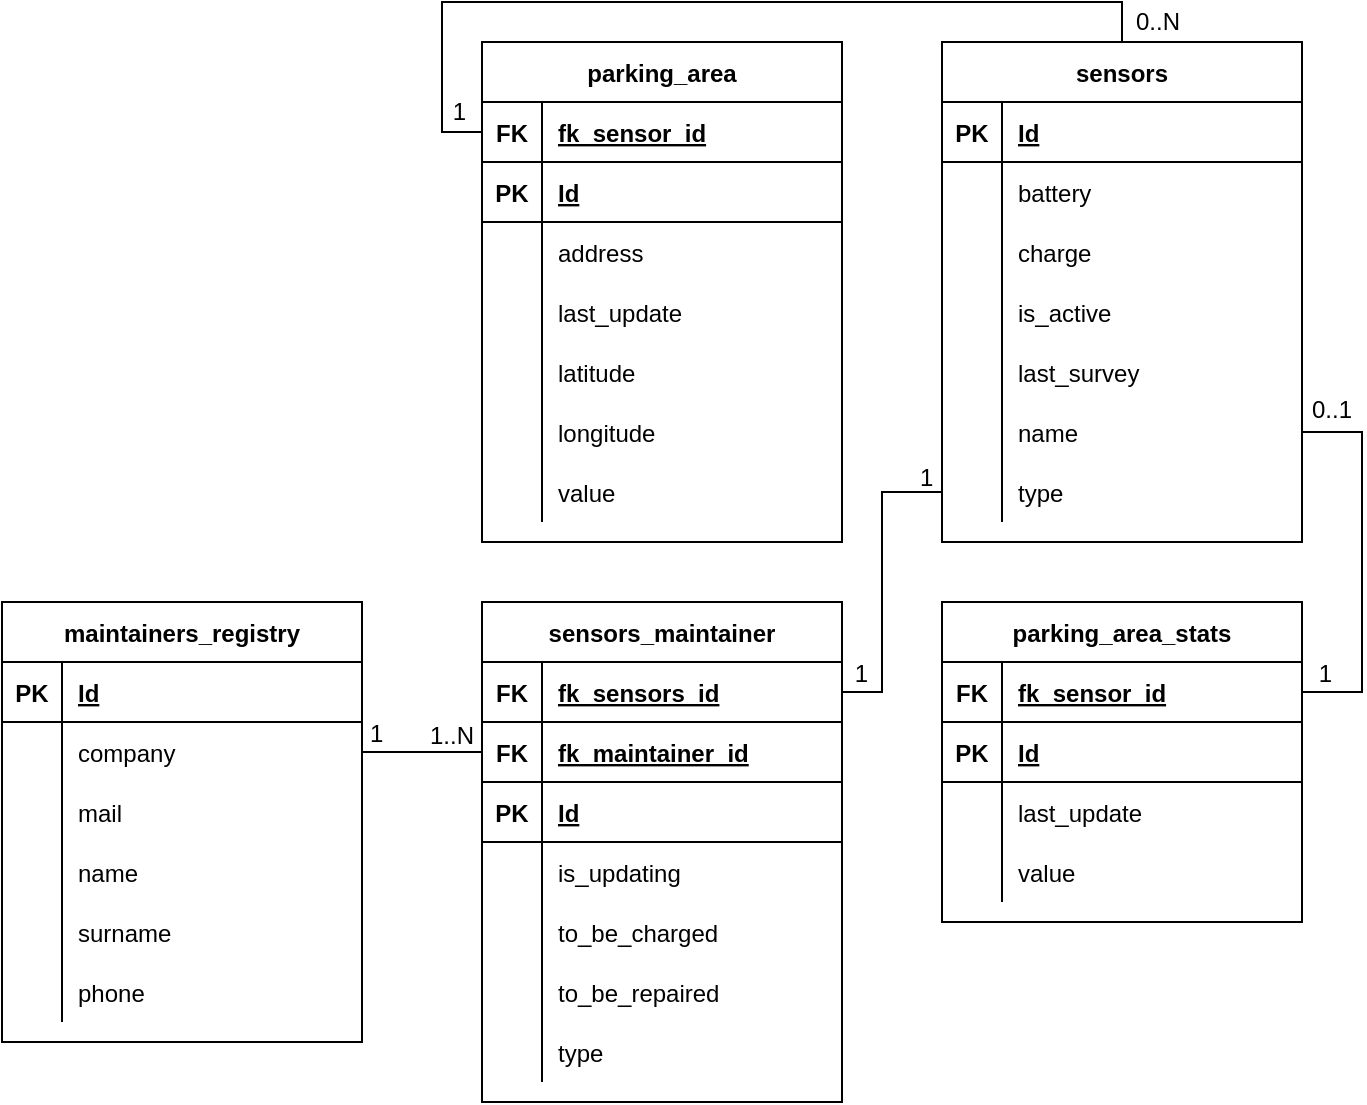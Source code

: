 <mxfile version="20.5.1" type="google" pages="2"><diagram id="y3IQptyxueAcPxFFxwyE" name="Originale"><mxGraphModel grid="1" page="1" gridSize="10" guides="1" tooltips="1" connect="1" arrows="1" fold="1" pageScale="1" pageWidth="827" pageHeight="1169" math="0" shadow="0"><root><mxCell id="0"/><mxCell id="1" parent="0"/><mxCell id="T0jF4BlR0uDImzZTED_p-47" value="parking_area" style="shape=table;startSize=30;container=1;collapsible=1;childLayout=tableLayout;fixedRows=1;rowLines=0;fontStyle=1;align=center;resizeLast=1;" vertex="1" parent="1"><mxGeometry x="370" y="680" width="180" height="250" as="geometry"/></mxCell><mxCell id="T0jF4BlR0uDImzZTED_p-48" value="" style="shape=tableRow;horizontal=0;startSize=0;swimlaneHead=0;swimlaneBody=0;fillColor=none;collapsible=0;dropTarget=0;points=[[0,0.5],[1,0.5]];portConstraint=eastwest;top=0;left=0;right=0;bottom=1;" vertex="1" parent="T0jF4BlR0uDImzZTED_p-47"><mxGeometry y="30" width="180" height="30" as="geometry"/></mxCell><mxCell id="T0jF4BlR0uDImzZTED_p-49" value="FK" style="shape=partialRectangle;connectable=0;fillColor=none;top=0;left=0;bottom=0;right=0;fontStyle=1;overflow=hidden;" vertex="1" parent="T0jF4BlR0uDImzZTED_p-48"><mxGeometry width="30" height="30" as="geometry"><mxRectangle width="30" height="30" as="alternateBounds"/></mxGeometry></mxCell><mxCell id="T0jF4BlR0uDImzZTED_p-50" value="fk_sensor_id" style="shape=partialRectangle;connectable=0;fillColor=none;top=0;left=0;bottom=0;right=0;align=left;spacingLeft=6;fontStyle=5;overflow=hidden;" vertex="1" parent="T0jF4BlR0uDImzZTED_p-48"><mxGeometry x="30" width="150" height="30" as="geometry"><mxRectangle width="150" height="30" as="alternateBounds"/></mxGeometry></mxCell><mxCell id="T0jF4BlR0uDImzZTED_p-63" value="" style="shape=tableRow;horizontal=0;startSize=0;swimlaneHead=0;swimlaneBody=0;fillColor=none;collapsible=0;dropTarget=0;points=[[0,0.5],[1,0.5]];portConstraint=eastwest;top=0;left=0;right=0;bottom=1;" vertex="1" parent="T0jF4BlR0uDImzZTED_p-47"><mxGeometry y="60" width="180" height="30" as="geometry"/></mxCell><mxCell id="T0jF4BlR0uDImzZTED_p-64" value="PK" style="shape=partialRectangle;connectable=0;fillColor=none;top=0;left=0;bottom=0;right=0;fontStyle=1;overflow=hidden;" vertex="1" parent="T0jF4BlR0uDImzZTED_p-63"><mxGeometry width="30" height="30" as="geometry"><mxRectangle width="30" height="30" as="alternateBounds"/></mxGeometry></mxCell><mxCell id="T0jF4BlR0uDImzZTED_p-65" value="Id" style="shape=partialRectangle;connectable=0;fillColor=none;top=0;left=0;bottom=0;right=0;align=left;spacingLeft=6;fontStyle=5;overflow=hidden;" vertex="1" parent="T0jF4BlR0uDImzZTED_p-63"><mxGeometry x="30" width="150" height="30" as="geometry"><mxRectangle width="150" height="30" as="alternateBounds"/></mxGeometry></mxCell><mxCell id="T0jF4BlR0uDImzZTED_p-51" value="" style="shape=tableRow;horizontal=0;startSize=0;swimlaneHead=0;swimlaneBody=0;fillColor=none;collapsible=0;dropTarget=0;points=[[0,0.5],[1,0.5]];portConstraint=eastwest;top=0;left=0;right=0;bottom=0;" vertex="1" parent="T0jF4BlR0uDImzZTED_p-47"><mxGeometry y="90" width="180" height="30" as="geometry"/></mxCell><mxCell id="T0jF4BlR0uDImzZTED_p-52" value="" style="shape=partialRectangle;connectable=0;fillColor=none;top=0;left=0;bottom=0;right=0;editable=1;overflow=hidden;" vertex="1" parent="T0jF4BlR0uDImzZTED_p-51"><mxGeometry width="30" height="30" as="geometry"><mxRectangle width="30" height="30" as="alternateBounds"/></mxGeometry></mxCell><mxCell id="T0jF4BlR0uDImzZTED_p-53" value="address" style="shape=partialRectangle;connectable=0;fillColor=none;top=0;left=0;bottom=0;right=0;align=left;spacingLeft=6;overflow=hidden;" vertex="1" parent="T0jF4BlR0uDImzZTED_p-51"><mxGeometry x="30" width="150" height="30" as="geometry"><mxRectangle width="150" height="30" as="alternateBounds"/></mxGeometry></mxCell><mxCell id="T0jF4BlR0uDImzZTED_p-54" value="" style="shape=tableRow;horizontal=0;startSize=0;swimlaneHead=0;swimlaneBody=0;fillColor=none;collapsible=0;dropTarget=0;points=[[0,0.5],[1,0.5]];portConstraint=eastwest;top=0;left=0;right=0;bottom=0;" vertex="1" parent="T0jF4BlR0uDImzZTED_p-47"><mxGeometry y="120" width="180" height="30" as="geometry"/></mxCell><mxCell id="T0jF4BlR0uDImzZTED_p-55" value="" style="shape=partialRectangle;connectable=0;fillColor=none;top=0;left=0;bottom=0;right=0;editable=1;overflow=hidden;" vertex="1" parent="T0jF4BlR0uDImzZTED_p-54"><mxGeometry width="30" height="30" as="geometry"><mxRectangle width="30" height="30" as="alternateBounds"/></mxGeometry></mxCell><mxCell id="T0jF4BlR0uDImzZTED_p-56" value="last_update" style="shape=partialRectangle;connectable=0;fillColor=none;top=0;left=0;bottom=0;right=0;align=left;spacingLeft=6;overflow=hidden;" vertex="1" parent="T0jF4BlR0uDImzZTED_p-54"><mxGeometry x="30" width="150" height="30" as="geometry"><mxRectangle width="150" height="30" as="alternateBounds"/></mxGeometry></mxCell><mxCell id="T0jF4BlR0uDImzZTED_p-57" value="" style="shape=tableRow;horizontal=0;startSize=0;swimlaneHead=0;swimlaneBody=0;fillColor=none;collapsible=0;dropTarget=0;points=[[0,0.5],[1,0.5]];portConstraint=eastwest;top=0;left=0;right=0;bottom=0;" vertex="1" parent="T0jF4BlR0uDImzZTED_p-47"><mxGeometry y="150" width="180" height="30" as="geometry"/></mxCell><mxCell id="T0jF4BlR0uDImzZTED_p-58" value="" style="shape=partialRectangle;connectable=0;fillColor=none;top=0;left=0;bottom=0;right=0;editable=1;overflow=hidden;" vertex="1" parent="T0jF4BlR0uDImzZTED_p-57"><mxGeometry width="30" height="30" as="geometry"><mxRectangle width="30" height="30" as="alternateBounds"/></mxGeometry></mxCell><mxCell id="T0jF4BlR0uDImzZTED_p-59" value="latitude" style="shape=partialRectangle;connectable=0;fillColor=none;top=0;left=0;bottom=0;right=0;align=left;spacingLeft=6;overflow=hidden;" vertex="1" parent="T0jF4BlR0uDImzZTED_p-57"><mxGeometry x="30" width="150" height="30" as="geometry"><mxRectangle width="150" height="30" as="alternateBounds"/></mxGeometry></mxCell><mxCell id="T0jF4BlR0uDImzZTED_p-60" value="" style="shape=tableRow;horizontal=0;startSize=0;swimlaneHead=0;swimlaneBody=0;fillColor=none;collapsible=0;dropTarget=0;points=[[0,0.5],[1,0.5]];portConstraint=eastwest;top=0;left=0;right=0;bottom=0;" vertex="1" parent="T0jF4BlR0uDImzZTED_p-47"><mxGeometry y="180" width="180" height="30" as="geometry"/></mxCell><mxCell id="T0jF4BlR0uDImzZTED_p-61" value="" style="shape=partialRectangle;connectable=0;fillColor=none;top=0;left=0;bottom=0;right=0;editable=1;overflow=hidden;" vertex="1" parent="T0jF4BlR0uDImzZTED_p-60"><mxGeometry width="30" height="30" as="geometry"><mxRectangle width="30" height="30" as="alternateBounds"/></mxGeometry></mxCell><mxCell id="T0jF4BlR0uDImzZTED_p-62" value="longitude" style="shape=partialRectangle;connectable=0;fillColor=none;top=0;left=0;bottom=0;right=0;align=left;spacingLeft=6;overflow=hidden;" vertex="1" parent="T0jF4BlR0uDImzZTED_p-60"><mxGeometry x="30" width="150" height="30" as="geometry"><mxRectangle width="150" height="30" as="alternateBounds"/></mxGeometry></mxCell><mxCell id="T0jF4BlR0uDImzZTED_p-66" value="" style="shape=tableRow;horizontal=0;startSize=0;swimlaneHead=0;swimlaneBody=0;fillColor=none;collapsible=0;dropTarget=0;points=[[0,0.5],[1,0.5]];portConstraint=eastwest;top=0;left=0;right=0;bottom=0;" vertex="1" parent="T0jF4BlR0uDImzZTED_p-47"><mxGeometry y="210" width="180" height="30" as="geometry"/></mxCell><mxCell id="T0jF4BlR0uDImzZTED_p-67" value="" style="shape=partialRectangle;connectable=0;fillColor=none;top=0;left=0;bottom=0;right=0;editable=1;overflow=hidden;" vertex="1" parent="T0jF4BlR0uDImzZTED_p-66"><mxGeometry width="30" height="30" as="geometry"><mxRectangle width="30" height="30" as="alternateBounds"/></mxGeometry></mxCell><mxCell id="T0jF4BlR0uDImzZTED_p-68" value="value" style="shape=partialRectangle;connectable=0;fillColor=none;top=0;left=0;bottom=0;right=0;align=left;spacingLeft=6;overflow=hidden;" vertex="1" parent="T0jF4BlR0uDImzZTED_p-66"><mxGeometry x="30" width="150" height="30" as="geometry"><mxRectangle width="150" height="30" as="alternateBounds"/></mxGeometry></mxCell><mxCell id="T0jF4BlR0uDImzZTED_p-91" value="parking_area_stats" style="shape=table;startSize=30;container=1;collapsible=1;childLayout=tableLayout;fixedRows=1;rowLines=0;fontStyle=1;align=center;resizeLast=1;" vertex="1" parent="1"><mxGeometry x="600" y="960" width="180" height="160" as="geometry"/></mxCell><mxCell id="T0jF4BlR0uDImzZTED_p-104" value="" style="shape=tableRow;horizontal=0;startSize=0;swimlaneHead=0;swimlaneBody=0;fillColor=none;collapsible=0;dropTarget=0;points=[[0,0.5],[1,0.5]];portConstraint=eastwest;top=0;left=0;right=0;bottom=1;" vertex="1" parent="T0jF4BlR0uDImzZTED_p-91"><mxGeometry y="30" width="180" height="30" as="geometry"/></mxCell><mxCell id="T0jF4BlR0uDImzZTED_p-105" value="FK" style="shape=partialRectangle;connectable=0;fillColor=none;top=0;left=0;bottom=0;right=0;fontStyle=1;overflow=hidden;" vertex="1" parent="T0jF4BlR0uDImzZTED_p-104"><mxGeometry width="30" height="30" as="geometry"><mxRectangle width="30" height="30" as="alternateBounds"/></mxGeometry></mxCell><mxCell id="T0jF4BlR0uDImzZTED_p-106" value="fk_sensor_id" style="shape=partialRectangle;connectable=0;fillColor=none;top=0;left=0;bottom=0;right=0;align=left;spacingLeft=6;fontStyle=5;overflow=hidden;" vertex="1" parent="T0jF4BlR0uDImzZTED_p-104"><mxGeometry x="30" width="150" height="30" as="geometry"><mxRectangle width="150" height="30" as="alternateBounds"/></mxGeometry></mxCell><mxCell id="T0jF4BlR0uDImzZTED_p-92" value="" style="shape=tableRow;horizontal=0;startSize=0;swimlaneHead=0;swimlaneBody=0;fillColor=none;collapsible=0;dropTarget=0;points=[[0,0.5],[1,0.5]];portConstraint=eastwest;top=0;left=0;right=0;bottom=1;" vertex="1" parent="T0jF4BlR0uDImzZTED_p-91"><mxGeometry y="60" width="180" height="30" as="geometry"/></mxCell><mxCell id="T0jF4BlR0uDImzZTED_p-93" value="PK" style="shape=partialRectangle;connectable=0;fillColor=none;top=0;left=0;bottom=0;right=0;fontStyle=1;overflow=hidden;" vertex="1" parent="T0jF4BlR0uDImzZTED_p-92"><mxGeometry width="30" height="30" as="geometry"><mxRectangle width="30" height="30" as="alternateBounds"/></mxGeometry></mxCell><mxCell id="T0jF4BlR0uDImzZTED_p-94" value="Id" style="shape=partialRectangle;connectable=0;fillColor=none;top=0;left=0;bottom=0;right=0;align=left;spacingLeft=6;fontStyle=5;overflow=hidden;" vertex="1" parent="T0jF4BlR0uDImzZTED_p-92"><mxGeometry x="30" width="150" height="30" as="geometry"><mxRectangle width="150" height="30" as="alternateBounds"/></mxGeometry></mxCell><mxCell id="T0jF4BlR0uDImzZTED_p-95" value="" style="shape=tableRow;horizontal=0;startSize=0;swimlaneHead=0;swimlaneBody=0;fillColor=none;collapsible=0;dropTarget=0;points=[[0,0.5],[1,0.5]];portConstraint=eastwest;top=0;left=0;right=0;bottom=0;" vertex="1" parent="T0jF4BlR0uDImzZTED_p-91"><mxGeometry y="90" width="180" height="30" as="geometry"/></mxCell><mxCell id="T0jF4BlR0uDImzZTED_p-96" value="" style="shape=partialRectangle;connectable=0;fillColor=none;top=0;left=0;bottom=0;right=0;editable=1;overflow=hidden;" vertex="1" parent="T0jF4BlR0uDImzZTED_p-95"><mxGeometry width="30" height="30" as="geometry"><mxRectangle width="30" height="30" as="alternateBounds"/></mxGeometry></mxCell><mxCell id="T0jF4BlR0uDImzZTED_p-97" value="last_update" style="shape=partialRectangle;connectable=0;fillColor=none;top=0;left=0;bottom=0;right=0;align=left;spacingLeft=6;overflow=hidden;" vertex="1" parent="T0jF4BlR0uDImzZTED_p-95"><mxGeometry x="30" width="150" height="30" as="geometry"><mxRectangle width="150" height="30" as="alternateBounds"/></mxGeometry></mxCell><mxCell id="T0jF4BlR0uDImzZTED_p-98" value="" style="shape=tableRow;horizontal=0;startSize=0;swimlaneHead=0;swimlaneBody=0;fillColor=none;collapsible=0;dropTarget=0;points=[[0,0.5],[1,0.5]];portConstraint=eastwest;top=0;left=0;right=0;bottom=0;" vertex="1" parent="T0jF4BlR0uDImzZTED_p-91"><mxGeometry y="120" width="180" height="30" as="geometry"/></mxCell><mxCell id="T0jF4BlR0uDImzZTED_p-99" value="" style="shape=partialRectangle;connectable=0;fillColor=none;top=0;left=0;bottom=0;right=0;editable=1;overflow=hidden;" vertex="1" parent="T0jF4BlR0uDImzZTED_p-98"><mxGeometry width="30" height="30" as="geometry"><mxRectangle width="30" height="30" as="alternateBounds"/></mxGeometry></mxCell><mxCell id="T0jF4BlR0uDImzZTED_p-100" value="value" style="shape=partialRectangle;connectable=0;fillColor=none;top=0;left=0;bottom=0;right=0;align=left;spacingLeft=6;overflow=hidden;" vertex="1" parent="T0jF4BlR0uDImzZTED_p-98"><mxGeometry x="30" width="150" height="30" as="geometry"><mxRectangle width="150" height="30" as="alternateBounds"/></mxGeometry></mxCell><mxCell id="T0jF4BlR0uDImzZTED_p-107" value="sensors" style="shape=table;startSize=30;container=1;collapsible=1;childLayout=tableLayout;fixedRows=1;rowLines=0;fontStyle=1;align=center;resizeLast=1;" vertex="1" parent="1"><mxGeometry x="600" y="680" width="180" height="250" as="geometry"/></mxCell><mxCell id="T0jF4BlR0uDImzZTED_p-108" value="" style="shape=tableRow;horizontal=0;startSize=0;swimlaneHead=0;swimlaneBody=0;fillColor=none;collapsible=0;dropTarget=0;points=[[0,0.5],[1,0.5]];portConstraint=eastwest;top=0;left=0;right=0;bottom=1;" vertex="1" parent="T0jF4BlR0uDImzZTED_p-107"><mxGeometry y="30" width="180" height="30" as="geometry"/></mxCell><mxCell id="T0jF4BlR0uDImzZTED_p-109" value="PK" style="shape=partialRectangle;connectable=0;fillColor=none;top=0;left=0;bottom=0;right=0;fontStyle=1;overflow=hidden;" vertex="1" parent="T0jF4BlR0uDImzZTED_p-108"><mxGeometry width="30" height="30" as="geometry"><mxRectangle width="30" height="30" as="alternateBounds"/></mxGeometry></mxCell><mxCell id="T0jF4BlR0uDImzZTED_p-110" value="Id" style="shape=partialRectangle;connectable=0;fillColor=none;top=0;left=0;bottom=0;right=0;align=left;spacingLeft=6;fontStyle=5;overflow=hidden;" vertex="1" parent="T0jF4BlR0uDImzZTED_p-108"><mxGeometry x="30" width="150" height="30" as="geometry"><mxRectangle width="150" height="30" as="alternateBounds"/></mxGeometry></mxCell><mxCell id="T0jF4BlR0uDImzZTED_p-111" value="" style="shape=tableRow;horizontal=0;startSize=0;swimlaneHead=0;swimlaneBody=0;fillColor=none;collapsible=0;dropTarget=0;points=[[0,0.5],[1,0.5]];portConstraint=eastwest;top=0;left=0;right=0;bottom=0;" vertex="1" parent="T0jF4BlR0uDImzZTED_p-107"><mxGeometry y="60" width="180" height="30" as="geometry"/></mxCell><mxCell id="T0jF4BlR0uDImzZTED_p-112" value="" style="shape=partialRectangle;connectable=0;fillColor=none;top=0;left=0;bottom=0;right=0;editable=1;overflow=hidden;" vertex="1" parent="T0jF4BlR0uDImzZTED_p-111"><mxGeometry width="30" height="30" as="geometry"><mxRectangle width="30" height="30" as="alternateBounds"/></mxGeometry></mxCell><mxCell id="T0jF4BlR0uDImzZTED_p-113" value="battery" style="shape=partialRectangle;connectable=0;fillColor=none;top=0;left=0;bottom=0;right=0;align=left;spacingLeft=6;overflow=hidden;" vertex="1" parent="T0jF4BlR0uDImzZTED_p-111"><mxGeometry x="30" width="150" height="30" as="geometry"><mxRectangle width="150" height="30" as="alternateBounds"/></mxGeometry></mxCell><mxCell id="T0jF4BlR0uDImzZTED_p-114" value="" style="shape=tableRow;horizontal=0;startSize=0;swimlaneHead=0;swimlaneBody=0;fillColor=none;collapsible=0;dropTarget=0;points=[[0,0.5],[1,0.5]];portConstraint=eastwest;top=0;left=0;right=0;bottom=0;" vertex="1" parent="T0jF4BlR0uDImzZTED_p-107"><mxGeometry y="90" width="180" height="30" as="geometry"/></mxCell><mxCell id="T0jF4BlR0uDImzZTED_p-115" value="" style="shape=partialRectangle;connectable=0;fillColor=none;top=0;left=0;bottom=0;right=0;editable=1;overflow=hidden;" vertex="1" parent="T0jF4BlR0uDImzZTED_p-114"><mxGeometry width="30" height="30" as="geometry"><mxRectangle width="30" height="30" as="alternateBounds"/></mxGeometry></mxCell><mxCell id="T0jF4BlR0uDImzZTED_p-116" value="charge" style="shape=partialRectangle;connectable=0;fillColor=none;top=0;left=0;bottom=0;right=0;align=left;spacingLeft=6;overflow=hidden;" vertex="1" parent="T0jF4BlR0uDImzZTED_p-114"><mxGeometry x="30" width="150" height="30" as="geometry"><mxRectangle width="150" height="30" as="alternateBounds"/></mxGeometry></mxCell><mxCell id="T0jF4BlR0uDImzZTED_p-117" value="" style="shape=tableRow;horizontal=0;startSize=0;swimlaneHead=0;swimlaneBody=0;fillColor=none;collapsible=0;dropTarget=0;points=[[0,0.5],[1,0.5]];portConstraint=eastwest;top=0;left=0;right=0;bottom=0;" vertex="1" parent="T0jF4BlR0uDImzZTED_p-107"><mxGeometry y="120" width="180" height="30" as="geometry"/></mxCell><mxCell id="T0jF4BlR0uDImzZTED_p-118" value="" style="shape=partialRectangle;connectable=0;fillColor=none;top=0;left=0;bottom=0;right=0;editable=1;overflow=hidden;" vertex="1" parent="T0jF4BlR0uDImzZTED_p-117"><mxGeometry width="30" height="30" as="geometry"><mxRectangle width="30" height="30" as="alternateBounds"/></mxGeometry></mxCell><mxCell id="T0jF4BlR0uDImzZTED_p-119" value="is_active" style="shape=partialRectangle;connectable=0;fillColor=none;top=0;left=0;bottom=0;right=0;align=left;spacingLeft=6;overflow=hidden;" vertex="1" parent="T0jF4BlR0uDImzZTED_p-117"><mxGeometry x="30" width="150" height="30" as="geometry"><mxRectangle width="150" height="30" as="alternateBounds"/></mxGeometry></mxCell><mxCell id="T0jF4BlR0uDImzZTED_p-133" value="" style="shape=tableRow;horizontal=0;startSize=0;swimlaneHead=0;swimlaneBody=0;fillColor=none;collapsible=0;dropTarget=0;points=[[0,0.5],[1,0.5]];portConstraint=eastwest;top=0;left=0;right=0;bottom=0;" vertex="1" parent="T0jF4BlR0uDImzZTED_p-107"><mxGeometry y="150" width="180" height="30" as="geometry"/></mxCell><mxCell id="T0jF4BlR0uDImzZTED_p-134" value="" style="shape=partialRectangle;connectable=0;fillColor=none;top=0;left=0;bottom=0;right=0;editable=1;overflow=hidden;" vertex="1" parent="T0jF4BlR0uDImzZTED_p-133"><mxGeometry width="30" height="30" as="geometry"><mxRectangle width="30" height="30" as="alternateBounds"/></mxGeometry></mxCell><mxCell id="T0jF4BlR0uDImzZTED_p-135" value="last_survey" style="shape=partialRectangle;connectable=0;fillColor=none;top=0;left=0;bottom=0;right=0;align=left;spacingLeft=6;overflow=hidden;" vertex="1" parent="T0jF4BlR0uDImzZTED_p-133"><mxGeometry x="30" width="150" height="30" as="geometry"><mxRectangle width="150" height="30" as="alternateBounds"/></mxGeometry></mxCell><mxCell id="T0jF4BlR0uDImzZTED_p-136" value="" style="shape=tableRow;horizontal=0;startSize=0;swimlaneHead=0;swimlaneBody=0;fillColor=none;collapsible=0;dropTarget=0;points=[[0,0.5],[1,0.5]];portConstraint=eastwest;top=0;left=0;right=0;bottom=0;" vertex="1" parent="T0jF4BlR0uDImzZTED_p-107"><mxGeometry y="180" width="180" height="30" as="geometry"/></mxCell><mxCell id="T0jF4BlR0uDImzZTED_p-137" value="" style="shape=partialRectangle;connectable=0;fillColor=none;top=0;left=0;bottom=0;right=0;editable=1;overflow=hidden;" vertex="1" parent="T0jF4BlR0uDImzZTED_p-136"><mxGeometry width="30" height="30" as="geometry"><mxRectangle width="30" height="30" as="alternateBounds"/></mxGeometry></mxCell><mxCell id="T0jF4BlR0uDImzZTED_p-138" value="name" style="shape=partialRectangle;connectable=0;fillColor=none;top=0;left=0;bottom=0;right=0;align=left;spacingLeft=6;overflow=hidden;" vertex="1" parent="T0jF4BlR0uDImzZTED_p-136"><mxGeometry x="30" width="150" height="30" as="geometry"><mxRectangle width="150" height="30" as="alternateBounds"/></mxGeometry></mxCell><mxCell id="T0jF4BlR0uDImzZTED_p-139" value="" style="shape=tableRow;horizontal=0;startSize=0;swimlaneHead=0;swimlaneBody=0;fillColor=none;collapsible=0;dropTarget=0;points=[[0,0.5],[1,0.5]];portConstraint=eastwest;top=0;left=0;right=0;bottom=0;" vertex="1" parent="T0jF4BlR0uDImzZTED_p-107"><mxGeometry y="210" width="180" height="30" as="geometry"/></mxCell><mxCell id="T0jF4BlR0uDImzZTED_p-140" value="" style="shape=partialRectangle;connectable=0;fillColor=none;top=0;left=0;bottom=0;right=0;editable=1;overflow=hidden;" vertex="1" parent="T0jF4BlR0uDImzZTED_p-139"><mxGeometry width="30" height="30" as="geometry"><mxRectangle width="30" height="30" as="alternateBounds"/></mxGeometry></mxCell><mxCell id="T0jF4BlR0uDImzZTED_p-141" value="type" style="shape=partialRectangle;connectable=0;fillColor=none;top=0;left=0;bottom=0;right=0;align=left;spacingLeft=6;overflow=hidden;" vertex="1" parent="T0jF4BlR0uDImzZTED_p-139"><mxGeometry x="30" width="150" height="30" as="geometry"><mxRectangle width="150" height="30" as="alternateBounds"/></mxGeometry></mxCell><mxCell id="T0jF4BlR0uDImzZTED_p-154" value="sensors_maintainer" style="shape=table;startSize=30;container=1;collapsible=1;childLayout=tableLayout;fixedRows=1;rowLines=0;fontStyle=1;align=center;resizeLast=1;" vertex="1" parent="1"><mxGeometry x="370" y="960" width="180" height="250" as="geometry"/></mxCell><mxCell id="T0jF4BlR0uDImzZTED_p-155" value="" style="shape=tableRow;horizontal=0;startSize=0;swimlaneHead=0;swimlaneBody=0;fillColor=none;collapsible=0;dropTarget=0;points=[[0,0.5],[1,0.5]];portConstraint=eastwest;top=0;left=0;right=0;bottom=1;" vertex="1" parent="T0jF4BlR0uDImzZTED_p-154"><mxGeometry y="30" width="180" height="30" as="geometry"/></mxCell><mxCell id="T0jF4BlR0uDImzZTED_p-156" value="FK" style="shape=partialRectangle;connectable=0;fillColor=none;top=0;left=0;bottom=0;right=0;fontStyle=1;overflow=hidden;" vertex="1" parent="T0jF4BlR0uDImzZTED_p-155"><mxGeometry width="30" height="30" as="geometry"><mxRectangle width="30" height="30" as="alternateBounds"/></mxGeometry></mxCell><mxCell id="T0jF4BlR0uDImzZTED_p-157" value="fk_sensors_id" style="shape=partialRectangle;connectable=0;fillColor=none;top=0;left=0;bottom=0;right=0;align=left;spacingLeft=6;fontStyle=5;overflow=hidden;" vertex="1" parent="T0jF4BlR0uDImzZTED_p-155"><mxGeometry x="30" width="150" height="30" as="geometry"><mxRectangle width="150" height="30" as="alternateBounds"/></mxGeometry></mxCell><mxCell id="D71QP56PaGU4Z7BbuJB3-30" value="" style="shape=tableRow;horizontal=0;startSize=0;swimlaneHead=0;swimlaneBody=0;fillColor=none;collapsible=0;dropTarget=0;points=[[0,0.5],[1,0.5]];portConstraint=eastwest;top=0;left=0;right=0;bottom=1;" vertex="1" parent="T0jF4BlR0uDImzZTED_p-154"><mxGeometry y="60" width="180" height="30" as="geometry"/></mxCell><mxCell id="D71QP56PaGU4Z7BbuJB3-31" value="FK" style="shape=partialRectangle;connectable=0;fillColor=none;top=0;left=0;bottom=0;right=0;fontStyle=1;overflow=hidden;" vertex="1" parent="D71QP56PaGU4Z7BbuJB3-30"><mxGeometry width="30" height="30" as="geometry"><mxRectangle width="30" height="30" as="alternateBounds"/></mxGeometry></mxCell><mxCell id="D71QP56PaGU4Z7BbuJB3-32" value="fk_maintainer_id" style="shape=partialRectangle;connectable=0;fillColor=none;top=0;left=0;bottom=0;right=0;align=left;spacingLeft=6;fontStyle=5;overflow=hidden;" vertex="1" parent="D71QP56PaGU4Z7BbuJB3-30"><mxGeometry x="30" width="150" height="30" as="geometry"><mxRectangle width="150" height="30" as="alternateBounds"/></mxGeometry></mxCell><mxCell id="T0jF4BlR0uDImzZTED_p-167" value="" style="shape=tableRow;horizontal=0;startSize=0;swimlaneHead=0;swimlaneBody=0;fillColor=none;collapsible=0;dropTarget=0;points=[[0,0.5],[1,0.5]];portConstraint=eastwest;top=0;left=0;right=0;bottom=1;" vertex="1" parent="T0jF4BlR0uDImzZTED_p-154"><mxGeometry y="90" width="180" height="30" as="geometry"/></mxCell><mxCell id="T0jF4BlR0uDImzZTED_p-168" value="PK" style="shape=partialRectangle;connectable=0;fillColor=none;top=0;left=0;bottom=0;right=0;fontStyle=1;overflow=hidden;" vertex="1" parent="T0jF4BlR0uDImzZTED_p-167"><mxGeometry width="30" height="30" as="geometry"><mxRectangle width="30" height="30" as="alternateBounds"/></mxGeometry></mxCell><mxCell id="T0jF4BlR0uDImzZTED_p-169" value="Id" style="shape=partialRectangle;connectable=0;fillColor=none;top=0;left=0;bottom=0;right=0;align=left;spacingLeft=6;fontStyle=5;overflow=hidden;" vertex="1" parent="T0jF4BlR0uDImzZTED_p-167"><mxGeometry x="30" width="150" height="30" as="geometry"><mxRectangle width="150" height="30" as="alternateBounds"/></mxGeometry></mxCell><mxCell id="T0jF4BlR0uDImzZTED_p-161" value="" style="shape=tableRow;horizontal=0;startSize=0;swimlaneHead=0;swimlaneBody=0;fillColor=none;collapsible=0;dropTarget=0;points=[[0,0.5],[1,0.5]];portConstraint=eastwest;top=0;left=0;right=0;bottom=0;" vertex="1" parent="T0jF4BlR0uDImzZTED_p-154"><mxGeometry y="120" width="180" height="30" as="geometry"/></mxCell><mxCell id="T0jF4BlR0uDImzZTED_p-162" value="" style="shape=partialRectangle;connectable=0;fillColor=none;top=0;left=0;bottom=0;right=0;editable=1;overflow=hidden;" vertex="1" parent="T0jF4BlR0uDImzZTED_p-161"><mxGeometry width="30" height="30" as="geometry"><mxRectangle width="30" height="30" as="alternateBounds"/></mxGeometry></mxCell><mxCell id="T0jF4BlR0uDImzZTED_p-163" value="is_updating" style="shape=partialRectangle;connectable=0;fillColor=none;top=0;left=0;bottom=0;right=0;align=left;spacingLeft=6;overflow=hidden;" vertex="1" parent="T0jF4BlR0uDImzZTED_p-161"><mxGeometry x="30" width="150" height="30" as="geometry"><mxRectangle width="150" height="30" as="alternateBounds"/></mxGeometry></mxCell><mxCell id="T0jF4BlR0uDImzZTED_p-179" value="" style="shape=tableRow;horizontal=0;startSize=0;swimlaneHead=0;swimlaneBody=0;fillColor=none;collapsible=0;dropTarget=0;points=[[0,0.5],[1,0.5]];portConstraint=eastwest;top=0;left=0;right=0;bottom=0;" vertex="1" parent="T0jF4BlR0uDImzZTED_p-154"><mxGeometry y="150" width="180" height="30" as="geometry"/></mxCell><mxCell id="T0jF4BlR0uDImzZTED_p-180" value="" style="shape=partialRectangle;connectable=0;fillColor=none;top=0;left=0;bottom=0;right=0;editable=1;overflow=hidden;" vertex="1" parent="T0jF4BlR0uDImzZTED_p-179"><mxGeometry width="30" height="30" as="geometry"><mxRectangle width="30" height="30" as="alternateBounds"/></mxGeometry></mxCell><mxCell id="T0jF4BlR0uDImzZTED_p-181" value="to_be_charged" style="shape=partialRectangle;connectable=0;fillColor=none;top=0;left=0;bottom=0;right=0;align=left;spacingLeft=6;overflow=hidden;" vertex="1" parent="T0jF4BlR0uDImzZTED_p-179"><mxGeometry x="30" width="150" height="30" as="geometry"><mxRectangle width="150" height="30" as="alternateBounds"/></mxGeometry></mxCell><mxCell id="T0jF4BlR0uDImzZTED_p-182" value="" style="shape=tableRow;horizontal=0;startSize=0;swimlaneHead=0;swimlaneBody=0;fillColor=none;collapsible=0;dropTarget=0;points=[[0,0.5],[1,0.5]];portConstraint=eastwest;top=0;left=0;right=0;bottom=0;" vertex="1" parent="T0jF4BlR0uDImzZTED_p-154"><mxGeometry y="180" width="180" height="30" as="geometry"/></mxCell><mxCell id="T0jF4BlR0uDImzZTED_p-183" value="" style="shape=partialRectangle;connectable=0;fillColor=none;top=0;left=0;bottom=0;right=0;editable=1;overflow=hidden;" vertex="1" parent="T0jF4BlR0uDImzZTED_p-182"><mxGeometry width="30" height="30" as="geometry"><mxRectangle width="30" height="30" as="alternateBounds"/></mxGeometry></mxCell><mxCell id="T0jF4BlR0uDImzZTED_p-184" value="to_be_repaired" style="shape=partialRectangle;connectable=0;fillColor=none;top=0;left=0;bottom=0;right=0;align=left;spacingLeft=6;overflow=hidden;" vertex="1" parent="T0jF4BlR0uDImzZTED_p-182"><mxGeometry x="30" width="150" height="30" as="geometry"><mxRectangle width="150" height="30" as="alternateBounds"/></mxGeometry></mxCell><mxCell id="T0jF4BlR0uDImzZTED_p-185" value="" style="shape=tableRow;horizontal=0;startSize=0;swimlaneHead=0;swimlaneBody=0;fillColor=none;collapsible=0;dropTarget=0;points=[[0,0.5],[1,0.5]];portConstraint=eastwest;top=0;left=0;right=0;bottom=0;" vertex="1" parent="T0jF4BlR0uDImzZTED_p-154"><mxGeometry y="210" width="180" height="30" as="geometry"/></mxCell><mxCell id="T0jF4BlR0uDImzZTED_p-186" value="" style="shape=partialRectangle;connectable=0;fillColor=none;top=0;left=0;bottom=0;right=0;editable=1;overflow=hidden;" vertex="1" parent="T0jF4BlR0uDImzZTED_p-185"><mxGeometry width="30" height="30" as="geometry"><mxRectangle width="30" height="30" as="alternateBounds"/></mxGeometry></mxCell><mxCell id="T0jF4BlR0uDImzZTED_p-187" value="type" style="shape=partialRectangle;connectable=0;fillColor=none;top=0;left=0;bottom=0;right=0;align=left;spacingLeft=6;overflow=hidden;" vertex="1" parent="T0jF4BlR0uDImzZTED_p-185"><mxGeometry x="30" width="150" height="30" as="geometry"><mxRectangle width="150" height="30" as="alternateBounds"/></mxGeometry></mxCell><mxCell id="T0jF4BlR0uDImzZTED_p-194" value="" style="endArrow=none;html=1;rounded=0;entryX=0;entryY=0.5;entryDx=0;entryDy=0;exitX=0.5;exitY=0;exitDx=0;exitDy=0;" edge="1" parent="1" source="T0jF4BlR0uDImzZTED_p-107" target="T0jF4BlR0uDImzZTED_p-48"><mxGeometry relative="1" as="geometry"><mxPoint x="450" y="650" as="sourcePoint"/><mxPoint x="610" y="650" as="targetPoint"/><Array as="points"><mxPoint x="690" y="660"/><mxPoint x="350" y="660"/><mxPoint x="350" y="725"/></Array></mxGeometry></mxCell><mxCell id="T0jF4BlR0uDImzZTED_p-195" value="0..N" style="resizable=0;html=1;align=left;verticalAlign=bottom;" connectable="0" vertex="1" parent="T0jF4BlR0uDImzZTED_p-194"><mxGeometry x="-1" relative="1" as="geometry"><mxPoint x="5" y="-2" as="offset"/></mxGeometry></mxCell><mxCell id="T0jF4BlR0uDImzZTED_p-196" value="1" style="resizable=0;html=1;align=right;verticalAlign=bottom;" connectable="0" vertex="1" parent="T0jF4BlR0uDImzZTED_p-194"><mxGeometry x="1" relative="1" as="geometry"><mxPoint x="-8" y="-2" as="offset"/></mxGeometry></mxCell><mxCell id="T0jF4BlR0uDImzZTED_p-197" value="" style="endArrow=none;html=1;rounded=0;exitX=1;exitY=0.5;exitDx=0;exitDy=0;entryX=1;entryY=0.5;entryDx=0;entryDy=0;" edge="1" parent="1" source="T0jF4BlR0uDImzZTED_p-136" target="T0jF4BlR0uDImzZTED_p-104"><mxGeometry relative="1" as="geometry"><mxPoint x="450" y="1020" as="sourcePoint"/><mxPoint x="610" y="1020" as="targetPoint"/><Array as="points"><mxPoint x="810" y="875"/><mxPoint x="810" y="980"/><mxPoint x="810" y="1005"/></Array></mxGeometry></mxCell><mxCell id="T0jF4BlR0uDImzZTED_p-198" value="0..1" style="resizable=0;html=1;align=left;verticalAlign=bottom;" connectable="0" vertex="1" parent="T0jF4BlR0uDImzZTED_p-197"><mxGeometry x="-1" relative="1" as="geometry"><mxPoint x="3" y="-3" as="offset"/></mxGeometry></mxCell><mxCell id="T0jF4BlR0uDImzZTED_p-199" value="1" style="resizable=0;html=1;align=right;verticalAlign=bottom;" connectable="0" vertex="1" parent="T0jF4BlR0uDImzZTED_p-197"><mxGeometry x="1" relative="1" as="geometry"><mxPoint x="15" y="-1" as="offset"/></mxGeometry></mxCell><mxCell id="D71QP56PaGU4Z7BbuJB3-1" value="maintainers_registry" style="shape=table;startSize=30;container=1;collapsible=1;childLayout=tableLayout;fixedRows=1;rowLines=0;fontStyle=1;align=center;resizeLast=1;" vertex="1" parent="1"><mxGeometry x="130" y="960" width="180" height="220" as="geometry"/></mxCell><mxCell id="D71QP56PaGU4Z7BbuJB3-27" value="" style="shape=tableRow;horizontal=0;startSize=0;swimlaneHead=0;swimlaneBody=0;fillColor=none;collapsible=0;dropTarget=0;points=[[0,0.5],[1,0.5]];portConstraint=eastwest;top=0;left=0;right=0;bottom=1;" vertex="1" parent="D71QP56PaGU4Z7BbuJB3-1"><mxGeometry y="30" width="180" height="30" as="geometry"/></mxCell><mxCell id="D71QP56PaGU4Z7BbuJB3-28" value="PK" style="shape=partialRectangle;connectable=0;fillColor=none;top=0;left=0;bottom=0;right=0;fontStyle=1;overflow=hidden;" vertex="1" parent="D71QP56PaGU4Z7BbuJB3-27"><mxGeometry width="30" height="30" as="geometry"><mxRectangle width="30" height="30" as="alternateBounds"/></mxGeometry></mxCell><mxCell id="D71QP56PaGU4Z7BbuJB3-29" value="Id" style="shape=partialRectangle;connectable=0;fillColor=none;top=0;left=0;bottom=0;right=0;align=left;spacingLeft=6;fontStyle=5;overflow=hidden;" vertex="1" parent="D71QP56PaGU4Z7BbuJB3-27"><mxGeometry x="30" width="150" height="30" as="geometry"><mxRectangle width="150" height="30" as="alternateBounds"/></mxGeometry></mxCell><mxCell id="D71QP56PaGU4Z7BbuJB3-8" value="" style="shape=tableRow;horizontal=0;startSize=0;swimlaneHead=0;swimlaneBody=0;fillColor=none;collapsible=0;dropTarget=0;points=[[0,0.5],[1,0.5]];portConstraint=eastwest;top=0;left=0;right=0;bottom=0;" vertex="1" parent="D71QP56PaGU4Z7BbuJB3-1"><mxGeometry y="60" width="180" height="30" as="geometry"/></mxCell><mxCell id="D71QP56PaGU4Z7BbuJB3-9" value="" style="shape=partialRectangle;connectable=0;fillColor=none;top=0;left=0;bottom=0;right=0;editable=1;overflow=hidden;" vertex="1" parent="D71QP56PaGU4Z7BbuJB3-8"><mxGeometry width="30" height="30" as="geometry"><mxRectangle width="30" height="30" as="alternateBounds"/></mxGeometry></mxCell><mxCell id="D71QP56PaGU4Z7BbuJB3-10" value="company" style="shape=partialRectangle;connectable=0;fillColor=none;top=0;left=0;bottom=0;right=0;align=left;spacingLeft=6;overflow=hidden;" vertex="1" parent="D71QP56PaGU4Z7BbuJB3-8"><mxGeometry x="30" width="150" height="30" as="geometry"><mxRectangle width="150" height="30" as="alternateBounds"/></mxGeometry></mxCell><mxCell id="D71QP56PaGU4Z7BbuJB3-48" value="" style="shape=tableRow;horizontal=0;startSize=0;swimlaneHead=0;swimlaneBody=0;fillColor=none;collapsible=0;dropTarget=0;points=[[0,0.5],[1,0.5]];portConstraint=eastwest;top=0;left=0;right=0;bottom=0;" vertex="1" parent="D71QP56PaGU4Z7BbuJB3-1"><mxGeometry y="90" width="180" height="30" as="geometry"/></mxCell><mxCell id="D71QP56PaGU4Z7BbuJB3-49" value="" style="shape=partialRectangle;connectable=0;fillColor=none;top=0;left=0;bottom=0;right=0;editable=1;overflow=hidden;" vertex="1" parent="D71QP56PaGU4Z7BbuJB3-48"><mxGeometry width="30" height="30" as="geometry"><mxRectangle width="30" height="30" as="alternateBounds"/></mxGeometry></mxCell><mxCell id="D71QP56PaGU4Z7BbuJB3-50" value="mail" style="shape=partialRectangle;connectable=0;fillColor=none;top=0;left=0;bottom=0;right=0;align=left;spacingLeft=6;overflow=hidden;" vertex="1" parent="D71QP56PaGU4Z7BbuJB3-48"><mxGeometry x="30" width="150" height="30" as="geometry"><mxRectangle width="150" height="30" as="alternateBounds"/></mxGeometry></mxCell><mxCell id="D71QP56PaGU4Z7BbuJB3-11" value="" style="shape=tableRow;horizontal=0;startSize=0;swimlaneHead=0;swimlaneBody=0;fillColor=none;collapsible=0;dropTarget=0;points=[[0,0.5],[1,0.5]];portConstraint=eastwest;top=0;left=0;right=0;bottom=0;" vertex="1" parent="D71QP56PaGU4Z7BbuJB3-1"><mxGeometry y="120" width="180" height="30" as="geometry"/></mxCell><mxCell id="D71QP56PaGU4Z7BbuJB3-12" value="" style="shape=partialRectangle;connectable=0;fillColor=none;top=0;left=0;bottom=0;right=0;editable=1;overflow=hidden;" vertex="1" parent="D71QP56PaGU4Z7BbuJB3-11"><mxGeometry width="30" height="30" as="geometry"><mxRectangle width="30" height="30" as="alternateBounds"/></mxGeometry></mxCell><mxCell id="D71QP56PaGU4Z7BbuJB3-13" value="name" style="shape=partialRectangle;connectable=0;fillColor=none;top=0;left=0;bottom=0;right=0;align=left;spacingLeft=6;overflow=hidden;" vertex="1" parent="D71QP56PaGU4Z7BbuJB3-11"><mxGeometry x="30" width="150" height="30" as="geometry"><mxRectangle width="150" height="30" as="alternateBounds"/></mxGeometry></mxCell><mxCell id="D71QP56PaGU4Z7BbuJB3-33" value="" style="shape=tableRow;horizontal=0;startSize=0;swimlaneHead=0;swimlaneBody=0;fillColor=none;collapsible=0;dropTarget=0;points=[[0,0.5],[1,0.5]];portConstraint=eastwest;top=0;left=0;right=0;bottom=0;" vertex="1" parent="D71QP56PaGU4Z7BbuJB3-1"><mxGeometry y="150" width="180" height="30" as="geometry"/></mxCell><mxCell id="D71QP56PaGU4Z7BbuJB3-34" value="" style="shape=partialRectangle;connectable=0;fillColor=none;top=0;left=0;bottom=0;right=0;editable=1;overflow=hidden;" vertex="1" parent="D71QP56PaGU4Z7BbuJB3-33"><mxGeometry width="30" height="30" as="geometry"><mxRectangle width="30" height="30" as="alternateBounds"/></mxGeometry></mxCell><mxCell id="D71QP56PaGU4Z7BbuJB3-35" value="surname" style="shape=partialRectangle;connectable=0;fillColor=none;top=0;left=0;bottom=0;right=0;align=left;spacingLeft=6;overflow=hidden;" vertex="1" parent="D71QP56PaGU4Z7BbuJB3-33"><mxGeometry x="30" width="150" height="30" as="geometry"><mxRectangle width="150" height="30" as="alternateBounds"/></mxGeometry></mxCell><mxCell id="D71QP56PaGU4Z7BbuJB3-36" value="" style="shape=tableRow;horizontal=0;startSize=0;swimlaneHead=0;swimlaneBody=0;fillColor=none;collapsible=0;dropTarget=0;points=[[0,0.5],[1,0.5]];portConstraint=eastwest;top=0;left=0;right=0;bottom=0;" vertex="1" parent="D71QP56PaGU4Z7BbuJB3-1"><mxGeometry y="180" width="180" height="30" as="geometry"/></mxCell><mxCell id="D71QP56PaGU4Z7BbuJB3-37" value="" style="shape=partialRectangle;connectable=0;fillColor=none;top=0;left=0;bottom=0;right=0;editable=1;overflow=hidden;" vertex="1" parent="D71QP56PaGU4Z7BbuJB3-36"><mxGeometry width="30" height="30" as="geometry"><mxRectangle width="30" height="30" as="alternateBounds"/></mxGeometry></mxCell><mxCell id="D71QP56PaGU4Z7BbuJB3-38" value="phone" style="shape=partialRectangle;connectable=0;fillColor=none;top=0;left=0;bottom=0;right=0;align=left;spacingLeft=6;overflow=hidden;" vertex="1" parent="D71QP56PaGU4Z7BbuJB3-36"><mxGeometry x="30" width="150" height="30" as="geometry"><mxRectangle width="150" height="30" as="alternateBounds"/></mxGeometry></mxCell><mxCell id="D71QP56PaGU4Z7BbuJB3-51" value="" style="endArrow=none;html=1;rounded=0;exitX=0;exitY=0.5;exitDx=0;exitDy=0;entryX=1;entryY=0.5;entryDx=0;entryDy=0;" edge="1" parent="1" source="T0jF4BlR0uDImzZTED_p-139" target="T0jF4BlR0uDImzZTED_p-155"><mxGeometry relative="1" as="geometry"><mxPoint x="330" y="1080" as="sourcePoint"/><mxPoint x="490" y="1080" as="targetPoint"/><Array as="points"><mxPoint x="570" y="905"/><mxPoint x="570" y="1005"/></Array></mxGeometry></mxCell><mxCell id="D71QP56PaGU4Z7BbuJB3-52" value="1" style="resizable=0;html=1;align=left;verticalAlign=bottom;" connectable="0" vertex="1" parent="D71QP56PaGU4Z7BbuJB3-51"><mxGeometry x="-1" relative="1" as="geometry"><mxPoint x="-13" y="1" as="offset"/></mxGeometry></mxCell><mxCell id="D71QP56PaGU4Z7BbuJB3-53" value="1" style="resizable=0;html=1;align=right;verticalAlign=bottom;" connectable="0" vertex="1" parent="D71QP56PaGU4Z7BbuJB3-51"><mxGeometry x="1" relative="1" as="geometry"><mxPoint x="13" y="-1" as="offset"/></mxGeometry></mxCell><mxCell id="D71QP56PaGU4Z7BbuJB3-54" value="" style="endArrow=none;html=1;rounded=0;exitX=1;exitY=0.5;exitDx=0;exitDy=0;entryX=0;entryY=0.5;entryDx=0;entryDy=0;" edge="1" parent="1" source="D71QP56PaGU4Z7BbuJB3-8" target="D71QP56PaGU4Z7BbuJB3-30"><mxGeometry relative="1" as="geometry"><mxPoint x="270" y="1030" as="sourcePoint"/><mxPoint x="430" y="1030" as="targetPoint"/></mxGeometry></mxCell><mxCell id="D71QP56PaGU4Z7BbuJB3-55" value="1" style="resizable=0;html=1;align=left;verticalAlign=bottom;" connectable="0" vertex="1" parent="D71QP56PaGU4Z7BbuJB3-54"><mxGeometry x="-1" relative="1" as="geometry"><mxPoint x="2" y="-1" as="offset"/></mxGeometry></mxCell><mxCell id="D71QP56PaGU4Z7BbuJB3-56" value="1..N" style="resizable=0;html=1;align=right;verticalAlign=bottom;" connectable="0" vertex="1" parent="D71QP56PaGU4Z7BbuJB3-54"><mxGeometry x="1" relative="1" as="geometry"><mxPoint x="-4" as="offset"/></mxGeometry></mxCell></root></mxGraphModel></diagram><diagram id="t05mDG5l6Ckjm5UaiSV8" name="Ristrutturato"><mxGraphModel grid="1" page="1" gridSize="10" guides="1" tooltips="1" connect="1" arrows="1" fold="1" pageScale="1" pageWidth="827" pageHeight="1169" math="0" shadow="0"><root><mxCell id="0"/><mxCell id="1" parent="0"/><mxCell id="ReFXhcjoK_L-uUA98QCC-1" value="parking_spots" style="shape=table;startSize=30;container=1;collapsible=1;childLayout=tableLayout;fixedRows=1;rowLines=0;fontStyle=1;align=center;resizeLast=1;fillColor=#1ba1e2;fontColor=#ffffff;strokeColor=#006EAF;" vertex="1" parent="1"><mxGeometry x="290" y="330" width="180" height="160" as="geometry"/></mxCell><mxCell id="U_OsvuL1pPFE4oJnaw_P-36" value="" style="shape=tableRow;horizontal=0;startSize=0;swimlaneHead=0;swimlaneBody=0;fillColor=none;collapsible=0;dropTarget=0;points=[[0,0.5],[1,0.5]];portConstraint=eastwest;top=0;left=0;right=0;bottom=1;" vertex="1" parent="ReFXhcjoK_L-uUA98QCC-1"><mxGeometry y="30" width="180" height="30" as="geometry"/></mxCell><mxCell id="U_OsvuL1pPFE4oJnaw_P-37" value="FK" style="shape=partialRectangle;connectable=0;fillColor=none;top=0;left=0;bottom=0;right=0;fontStyle=1;overflow=hidden;" vertex="1" parent="U_OsvuL1pPFE4oJnaw_P-36"><mxGeometry width="30" height="30" as="geometry"><mxRectangle width="30" height="30" as="alternateBounds"/></mxGeometry></mxCell><mxCell id="U_OsvuL1pPFE4oJnaw_P-38" value="fk_parking_area_id" style="shape=partialRectangle;connectable=0;fillColor=none;top=0;left=0;bottom=0;right=0;align=left;spacingLeft=6;fontStyle=5;overflow=hidden;" vertex="1" parent="U_OsvuL1pPFE4oJnaw_P-36"><mxGeometry x="30" width="150" height="30" as="geometry"><mxRectangle width="150" height="30" as="alternateBounds"/></mxGeometry></mxCell><mxCell id="ReFXhcjoK_L-uUA98QCC-5" value="" style="shape=tableRow;horizontal=0;startSize=0;swimlaneHead=0;swimlaneBody=0;fillColor=none;collapsible=0;dropTarget=0;points=[[0,0.5],[1,0.5]];portConstraint=eastwest;top=0;left=0;right=0;bottom=1;" vertex="1" parent="ReFXhcjoK_L-uUA98QCC-1"><mxGeometry y="60" width="180" height="30" as="geometry"/></mxCell><mxCell id="ReFXhcjoK_L-uUA98QCC-6" value="PK" style="shape=partialRectangle;connectable=0;fillColor=none;top=0;left=0;bottom=0;right=0;fontStyle=1;overflow=hidden;" vertex="1" parent="ReFXhcjoK_L-uUA98QCC-5"><mxGeometry width="30" height="30" as="geometry"><mxRectangle width="30" height="30" as="alternateBounds"/></mxGeometry></mxCell><mxCell id="ReFXhcjoK_L-uUA98QCC-7" value="id" style="shape=partialRectangle;connectable=0;fillColor=none;top=0;left=0;bottom=0;right=0;align=left;spacingLeft=6;fontStyle=5;overflow=hidden;" vertex="1" parent="ReFXhcjoK_L-uUA98QCC-5"><mxGeometry x="30" width="150" height="30" as="geometry"><mxRectangle width="150" height="30" as="alternateBounds"/></mxGeometry></mxCell><mxCell id="ReFXhcjoK_L-uUA98QCC-14" value="" style="shape=tableRow;horizontal=0;startSize=0;swimlaneHead=0;swimlaneBody=0;fillColor=none;collapsible=0;dropTarget=0;points=[[0,0.5],[1,0.5]];portConstraint=eastwest;top=0;left=0;right=0;bottom=0;" vertex="1" parent="ReFXhcjoK_L-uUA98QCC-1"><mxGeometry y="90" width="180" height="30" as="geometry"/></mxCell><mxCell id="ReFXhcjoK_L-uUA98QCC-15" value="" style="shape=partialRectangle;connectable=0;fillColor=none;top=0;left=0;bottom=0;right=0;editable=1;overflow=hidden;" vertex="1" parent="ReFXhcjoK_L-uUA98QCC-14"><mxGeometry width="30" height="30" as="geometry"><mxRectangle width="30" height="30" as="alternateBounds"/></mxGeometry></mxCell><mxCell id="ReFXhcjoK_L-uUA98QCC-16" value="latitude" style="shape=partialRectangle;connectable=0;fillColor=none;top=0;left=0;bottom=0;right=0;align=left;spacingLeft=6;overflow=hidden;" vertex="1" parent="ReFXhcjoK_L-uUA98QCC-14"><mxGeometry x="30" width="150" height="30" as="geometry"><mxRectangle width="150" height="30" as="alternateBounds"/></mxGeometry></mxCell><mxCell id="ReFXhcjoK_L-uUA98QCC-17" value="" style="shape=tableRow;horizontal=0;startSize=0;swimlaneHead=0;swimlaneBody=0;fillColor=none;collapsible=0;dropTarget=0;points=[[0,0.5],[1,0.5]];portConstraint=eastwest;top=0;left=0;right=0;bottom=0;" vertex="1" parent="ReFXhcjoK_L-uUA98QCC-1"><mxGeometry y="120" width="180" height="30" as="geometry"/></mxCell><mxCell id="ReFXhcjoK_L-uUA98QCC-18" value="" style="shape=partialRectangle;connectable=0;fillColor=none;top=0;left=0;bottom=0;right=0;editable=1;overflow=hidden;" vertex="1" parent="ReFXhcjoK_L-uUA98QCC-17"><mxGeometry width="30" height="30" as="geometry"><mxRectangle width="30" height="30" as="alternateBounds"/></mxGeometry></mxCell><mxCell id="ReFXhcjoK_L-uUA98QCC-19" value="longitude" style="shape=partialRectangle;connectable=0;fillColor=none;top=0;left=0;bottom=0;right=0;align=left;spacingLeft=6;overflow=hidden;" vertex="1" parent="ReFXhcjoK_L-uUA98QCC-17"><mxGeometry x="30" width="150" height="30" as="geometry"><mxRectangle width="150" height="30" as="alternateBounds"/></mxGeometry></mxCell><mxCell id="ReFXhcjoK_L-uUA98QCC-36" value="sensors" style="shape=table;startSize=30;container=1;collapsible=1;childLayout=tableLayout;fixedRows=1;rowLines=0;fontStyle=1;align=center;resizeLast=1;" vertex="1" parent="1"><mxGeometry x="570" y="330" width="180" height="280" as="geometry"/></mxCell><mxCell id="U_OsvuL1pPFE4oJnaw_P-39" value="" style="shape=tableRow;horizontal=0;startSize=0;swimlaneHead=0;swimlaneBody=0;fillColor=none;collapsible=0;dropTarget=0;points=[[0,0.5],[1,0.5]];portConstraint=eastwest;top=0;left=0;right=0;bottom=1;" vertex="1" parent="ReFXhcjoK_L-uUA98QCC-36"><mxGeometry y="30" width="180" height="30" as="geometry"/></mxCell><mxCell id="U_OsvuL1pPFE4oJnaw_P-40" value="FK" style="shape=partialRectangle;connectable=0;fillColor=none;top=0;left=0;bottom=0;right=0;fontStyle=1;overflow=hidden;" vertex="1" parent="U_OsvuL1pPFE4oJnaw_P-39"><mxGeometry width="30" height="30" as="geometry"><mxRectangle width="30" height="30" as="alternateBounds"/></mxGeometry></mxCell><mxCell id="U_OsvuL1pPFE4oJnaw_P-41" value="fk_maintainer_id" style="shape=partialRectangle;connectable=0;fillColor=none;top=0;left=0;bottom=0;right=0;align=left;spacingLeft=6;fontStyle=5;overflow=hidden;" vertex="1" parent="U_OsvuL1pPFE4oJnaw_P-39"><mxGeometry x="30" width="150" height="30" as="geometry"><mxRectangle width="150" height="30" as="alternateBounds"/></mxGeometry></mxCell><mxCell id="ReFXhcjoK_L-uUA98QCC-37" value="" style="shape=tableRow;horizontal=0;startSize=0;swimlaneHead=0;swimlaneBody=0;fillColor=none;collapsible=0;dropTarget=0;points=[[0,0.5],[1,0.5]];portConstraint=eastwest;top=0;left=0;right=0;bottom=1;" vertex="1" parent="ReFXhcjoK_L-uUA98QCC-36"><mxGeometry y="60" width="180" height="30" as="geometry"/></mxCell><mxCell id="ReFXhcjoK_L-uUA98QCC-38" value="PK" style="shape=partialRectangle;connectable=0;fillColor=none;top=0;left=0;bottom=0;right=0;fontStyle=1;overflow=hidden;" vertex="1" parent="ReFXhcjoK_L-uUA98QCC-37"><mxGeometry width="30" height="30" as="geometry"><mxRectangle width="30" height="30" as="alternateBounds"/></mxGeometry></mxCell><mxCell id="ReFXhcjoK_L-uUA98QCC-39" value="id" style="shape=partialRectangle;connectable=0;fillColor=none;top=0;left=0;bottom=0;right=0;align=left;spacingLeft=6;fontStyle=5;overflow=hidden;" vertex="1" parent="ReFXhcjoK_L-uUA98QCC-37"><mxGeometry x="30" width="150" height="30" as="geometry"><mxRectangle width="150" height="30" as="alternateBounds"/></mxGeometry></mxCell><mxCell id="ReFXhcjoK_L-uUA98QCC-52" value="" style="shape=tableRow;horizontal=0;startSize=0;swimlaneHead=0;swimlaneBody=0;fillColor=none;collapsible=0;dropTarget=0;points=[[0,0.5],[1,0.5]];portConstraint=eastwest;top=0;left=0;right=0;bottom=0;" vertex="1" parent="ReFXhcjoK_L-uUA98QCC-36"><mxGeometry y="90" width="180" height="30" as="geometry"/></mxCell><mxCell id="ReFXhcjoK_L-uUA98QCC-53" value="" style="shape=partialRectangle;connectable=0;fillColor=none;top=0;left=0;bottom=0;right=0;editable=1;overflow=hidden;" vertex="1" parent="ReFXhcjoK_L-uUA98QCC-52"><mxGeometry width="30" height="30" as="geometry"><mxRectangle width="30" height="30" as="alternateBounds"/></mxGeometry></mxCell><mxCell id="ReFXhcjoK_L-uUA98QCC-54" value="name" style="shape=partialRectangle;connectable=0;fillColor=none;top=0;left=0;bottom=0;right=0;align=left;spacingLeft=6;overflow=hidden;" vertex="1" parent="ReFXhcjoK_L-uUA98QCC-52"><mxGeometry x="30" width="150" height="30" as="geometry"><mxRectangle width="150" height="30" as="alternateBounds"/></mxGeometry></mxCell><mxCell id="ReFXhcjoK_L-uUA98QCC-40" value="" style="shape=tableRow;horizontal=0;startSize=0;swimlaneHead=0;swimlaneBody=0;fillColor=none;collapsible=0;dropTarget=0;points=[[0,0.5],[1,0.5]];portConstraint=eastwest;top=0;left=0;right=0;bottom=0;" vertex="1" parent="ReFXhcjoK_L-uUA98QCC-36"><mxGeometry y="120" width="180" height="30" as="geometry"/></mxCell><mxCell id="ReFXhcjoK_L-uUA98QCC-41" value="" style="shape=partialRectangle;connectable=0;fillColor=none;top=0;left=0;bottom=0;right=0;editable=1;overflow=hidden;" vertex="1" parent="ReFXhcjoK_L-uUA98QCC-40"><mxGeometry width="30" height="30" as="geometry"><mxRectangle width="30" height="30" as="alternateBounds"/></mxGeometry></mxCell><mxCell id="ReFXhcjoK_L-uUA98QCC-42" value="battery" style="shape=partialRectangle;connectable=0;fillColor=none;top=0;left=0;bottom=0;right=0;align=left;spacingLeft=6;overflow=hidden;" vertex="1" parent="ReFXhcjoK_L-uUA98QCC-40"><mxGeometry x="30" width="150" height="30" as="geometry"><mxRectangle width="150" height="30" as="alternateBounds"/></mxGeometry></mxCell><mxCell id="ReFXhcjoK_L-uUA98QCC-43" value="" style="shape=tableRow;horizontal=0;startSize=0;swimlaneHead=0;swimlaneBody=0;fillColor=none;collapsible=0;dropTarget=0;points=[[0,0.5],[1,0.5]];portConstraint=eastwest;top=0;left=0;right=0;bottom=0;" vertex="1" parent="ReFXhcjoK_L-uUA98QCC-36"><mxGeometry y="150" width="180" height="30" as="geometry"/></mxCell><mxCell id="ReFXhcjoK_L-uUA98QCC-44" value="" style="shape=partialRectangle;connectable=0;fillColor=none;top=0;left=0;bottom=0;right=0;editable=1;overflow=hidden;" vertex="1" parent="ReFXhcjoK_L-uUA98QCC-43"><mxGeometry width="30" height="30" as="geometry"><mxRectangle width="30" height="30" as="alternateBounds"/></mxGeometry></mxCell><mxCell id="ReFXhcjoK_L-uUA98QCC-45" value="charge" style="shape=partialRectangle;connectable=0;fillColor=none;top=0;left=0;bottom=0;right=0;align=left;spacingLeft=6;overflow=hidden;" vertex="1" parent="ReFXhcjoK_L-uUA98QCC-43"><mxGeometry x="30" width="150" height="30" as="geometry"><mxRectangle width="150" height="30" as="alternateBounds"/></mxGeometry></mxCell><mxCell id="ReFXhcjoK_L-uUA98QCC-55" value="" style="shape=tableRow;horizontal=0;startSize=0;swimlaneHead=0;swimlaneBody=0;fillColor=none;collapsible=0;dropTarget=0;points=[[0,0.5],[1,0.5]];portConstraint=eastwest;top=0;left=0;right=0;bottom=0;" vertex="1" parent="ReFXhcjoK_L-uUA98QCC-36"><mxGeometry y="180" width="180" height="30" as="geometry"/></mxCell><mxCell id="ReFXhcjoK_L-uUA98QCC-56" value="" style="shape=partialRectangle;connectable=0;fillColor=none;top=0;left=0;bottom=0;right=0;editable=1;overflow=hidden;" vertex="1" parent="ReFXhcjoK_L-uUA98QCC-55"><mxGeometry width="30" height="30" as="geometry"><mxRectangle width="30" height="30" as="alternateBounds"/></mxGeometry></mxCell><mxCell id="ReFXhcjoK_L-uUA98QCC-57" value="type" style="shape=partialRectangle;connectable=0;fillColor=none;top=0;left=0;bottom=0;right=0;align=left;spacingLeft=6;overflow=hidden;" vertex="1" parent="ReFXhcjoK_L-uUA98QCC-55"><mxGeometry x="30" width="150" height="30" as="geometry"><mxRectangle width="150" height="30" as="alternateBounds"/></mxGeometry></mxCell><mxCell id="ReFXhcjoK_L-uUA98QCC-46" value="" style="shape=tableRow;horizontal=0;startSize=0;swimlaneHead=0;swimlaneBody=0;fillColor=none;collapsible=0;dropTarget=0;points=[[0,0.5],[1,0.5]];portConstraint=eastwest;top=0;left=0;right=0;bottom=0;" vertex="1" parent="ReFXhcjoK_L-uUA98QCC-36"><mxGeometry y="210" width="180" height="30" as="geometry"/></mxCell><mxCell id="ReFXhcjoK_L-uUA98QCC-47" value="" style="shape=partialRectangle;connectable=0;fillColor=none;top=0;left=0;bottom=0;right=0;editable=1;overflow=hidden;" vertex="1" parent="ReFXhcjoK_L-uUA98QCC-46"><mxGeometry width="30" height="30" as="geometry"><mxRectangle width="30" height="30" as="alternateBounds"/></mxGeometry></mxCell><mxCell id="ReFXhcjoK_L-uUA98QCC-48" value="is_active" style="shape=partialRectangle;connectable=0;fillColor=none;top=0;left=0;bottom=0;right=0;align=left;spacingLeft=6;overflow=hidden;" vertex="1" parent="ReFXhcjoK_L-uUA98QCC-46"><mxGeometry x="30" width="150" height="30" as="geometry"><mxRectangle width="150" height="30" as="alternateBounds"/></mxGeometry></mxCell><mxCell id="ReFXhcjoK_L-uUA98QCC-49" value="" style="shape=tableRow;horizontal=0;startSize=0;swimlaneHead=0;swimlaneBody=0;fillColor=none;collapsible=0;dropTarget=0;points=[[0,0.5],[1,0.5]];portConstraint=eastwest;top=0;left=0;right=0;bottom=0;" vertex="1" parent="ReFXhcjoK_L-uUA98QCC-36"><mxGeometry y="240" width="180" height="30" as="geometry"/></mxCell><mxCell id="ReFXhcjoK_L-uUA98QCC-50" value="" style="shape=partialRectangle;connectable=0;fillColor=none;top=0;left=0;bottom=0;right=0;editable=1;overflow=hidden;" vertex="1" parent="ReFXhcjoK_L-uUA98QCC-49"><mxGeometry width="30" height="30" as="geometry"><mxRectangle width="30" height="30" as="alternateBounds"/></mxGeometry></mxCell><mxCell id="ReFXhcjoK_L-uUA98QCC-51" value="last_survey" style="shape=partialRectangle;connectable=0;fillColor=none;top=0;left=0;bottom=0;right=0;align=left;spacingLeft=6;overflow=hidden;" vertex="1" parent="ReFXhcjoK_L-uUA98QCC-49"><mxGeometry x="30" width="150" height="30" as="geometry"><mxRectangle width="150" height="30" as="alternateBounds"/></mxGeometry></mxCell><mxCell id="ReFXhcjoK_L-uUA98QCC-86" value="maintainers_registry" style="shape=table;startSize=30;container=1;collapsible=1;childLayout=tableLayout;fixedRows=1;rowLines=0;fontStyle=1;align=center;resizeLast=1;fillColor=#f0a30a;fontColor=#000000;strokeColor=#BD7000;" vertex="1" parent="1"><mxGeometry x="827" y="330" width="180" height="220" as="geometry"/></mxCell><mxCell id="ReFXhcjoK_L-uUA98QCC-87" value="" style="shape=tableRow;horizontal=0;startSize=0;swimlaneHead=0;swimlaneBody=0;fillColor=none;collapsible=0;dropTarget=0;points=[[0,0.5],[1,0.5]];portConstraint=eastwest;top=0;left=0;right=0;bottom=1;" vertex="1" parent="ReFXhcjoK_L-uUA98QCC-86"><mxGeometry y="30" width="180" height="30" as="geometry"/></mxCell><mxCell id="ReFXhcjoK_L-uUA98QCC-88" value="PK" style="shape=partialRectangle;connectable=0;fillColor=none;top=0;left=0;bottom=0;right=0;fontStyle=1;overflow=hidden;" vertex="1" parent="ReFXhcjoK_L-uUA98QCC-87"><mxGeometry width="30" height="30" as="geometry"><mxRectangle width="30" height="30" as="alternateBounds"/></mxGeometry></mxCell><mxCell id="ReFXhcjoK_L-uUA98QCC-89" value="id" style="shape=partialRectangle;connectable=0;fillColor=none;top=0;left=0;bottom=0;right=0;align=left;spacingLeft=6;fontStyle=5;overflow=hidden;" vertex="1" parent="ReFXhcjoK_L-uUA98QCC-87"><mxGeometry x="30" width="150" height="30" as="geometry"><mxRectangle width="150" height="30" as="alternateBounds"/></mxGeometry></mxCell><mxCell id="ReFXhcjoK_L-uUA98QCC-96" value="" style="shape=tableRow;horizontal=0;startSize=0;swimlaneHead=0;swimlaneBody=0;fillColor=none;collapsible=0;dropTarget=0;points=[[0,0.5],[1,0.5]];portConstraint=eastwest;top=0;left=0;right=0;bottom=0;" vertex="1" parent="ReFXhcjoK_L-uUA98QCC-86"><mxGeometry y="60" width="180" height="30" as="geometry"/></mxCell><mxCell id="ReFXhcjoK_L-uUA98QCC-97" value="" style="shape=partialRectangle;connectable=0;fillColor=none;top=0;left=0;bottom=0;right=0;editable=1;overflow=hidden;" vertex="1" parent="ReFXhcjoK_L-uUA98QCC-96"><mxGeometry width="30" height="30" as="geometry"><mxRectangle width="30" height="30" as="alternateBounds"/></mxGeometry></mxCell><mxCell id="ReFXhcjoK_L-uUA98QCC-98" value="name" style="shape=partialRectangle;connectable=0;fillColor=none;top=0;left=0;bottom=0;right=0;align=left;spacingLeft=6;overflow=hidden;" vertex="1" parent="ReFXhcjoK_L-uUA98QCC-96"><mxGeometry x="30" width="150" height="30" as="geometry"><mxRectangle width="150" height="30" as="alternateBounds"/></mxGeometry></mxCell><mxCell id="ReFXhcjoK_L-uUA98QCC-99" value="" style="shape=tableRow;horizontal=0;startSize=0;swimlaneHead=0;swimlaneBody=0;fillColor=none;collapsible=0;dropTarget=0;points=[[0,0.5],[1,0.5]];portConstraint=eastwest;top=0;left=0;right=0;bottom=0;" vertex="1" parent="ReFXhcjoK_L-uUA98QCC-86"><mxGeometry y="90" width="180" height="30" as="geometry"/></mxCell><mxCell id="ReFXhcjoK_L-uUA98QCC-100" value="" style="shape=partialRectangle;connectable=0;fillColor=none;top=0;left=0;bottom=0;right=0;editable=1;overflow=hidden;" vertex="1" parent="ReFXhcjoK_L-uUA98QCC-99"><mxGeometry width="30" height="30" as="geometry"><mxRectangle width="30" height="30" as="alternateBounds"/></mxGeometry></mxCell><mxCell id="ReFXhcjoK_L-uUA98QCC-101" value="surname" style="shape=partialRectangle;connectable=0;fillColor=none;top=0;left=0;bottom=0;right=0;align=left;spacingLeft=6;overflow=hidden;" vertex="1" parent="ReFXhcjoK_L-uUA98QCC-99"><mxGeometry x="30" width="150" height="30" as="geometry"><mxRectangle width="150" height="30" as="alternateBounds"/></mxGeometry></mxCell><mxCell id="ReFXhcjoK_L-uUA98QCC-90" value="" style="shape=tableRow;horizontal=0;startSize=0;swimlaneHead=0;swimlaneBody=0;fillColor=none;collapsible=0;dropTarget=0;points=[[0,0.5],[1,0.5]];portConstraint=eastwest;top=0;left=0;right=0;bottom=0;" vertex="1" parent="ReFXhcjoK_L-uUA98QCC-86"><mxGeometry y="120" width="180" height="30" as="geometry"/></mxCell><mxCell id="ReFXhcjoK_L-uUA98QCC-91" value="" style="shape=partialRectangle;connectable=0;fillColor=none;top=0;left=0;bottom=0;right=0;editable=1;overflow=hidden;" vertex="1" parent="ReFXhcjoK_L-uUA98QCC-90"><mxGeometry width="30" height="30" as="geometry"><mxRectangle width="30" height="30" as="alternateBounds"/></mxGeometry></mxCell><mxCell id="ReFXhcjoK_L-uUA98QCC-92" value="company" style="shape=partialRectangle;connectable=0;fillColor=none;top=0;left=0;bottom=0;right=0;align=left;spacingLeft=6;overflow=hidden;" vertex="1" parent="ReFXhcjoK_L-uUA98QCC-90"><mxGeometry x="30" width="150" height="30" as="geometry"><mxRectangle width="150" height="30" as="alternateBounds"/></mxGeometry></mxCell><mxCell id="ReFXhcjoK_L-uUA98QCC-102" value="" style="shape=tableRow;horizontal=0;startSize=0;swimlaneHead=0;swimlaneBody=0;fillColor=none;collapsible=0;dropTarget=0;points=[[0,0.5],[1,0.5]];portConstraint=eastwest;top=0;left=0;right=0;bottom=0;" vertex="1" parent="ReFXhcjoK_L-uUA98QCC-86"><mxGeometry y="150" width="180" height="30" as="geometry"/></mxCell><mxCell id="ReFXhcjoK_L-uUA98QCC-103" value="" style="shape=partialRectangle;connectable=0;fillColor=none;top=0;left=0;bottom=0;right=0;editable=1;overflow=hidden;" vertex="1" parent="ReFXhcjoK_L-uUA98QCC-102"><mxGeometry width="30" height="30" as="geometry"><mxRectangle width="30" height="30" as="alternateBounds"/></mxGeometry></mxCell><mxCell id="ReFXhcjoK_L-uUA98QCC-104" value="phone" style="shape=partialRectangle;connectable=0;fillColor=none;top=0;left=0;bottom=0;right=0;align=left;spacingLeft=6;overflow=hidden;" vertex="1" parent="ReFXhcjoK_L-uUA98QCC-102"><mxGeometry x="30" width="150" height="30" as="geometry"><mxRectangle width="150" height="30" as="alternateBounds"/></mxGeometry></mxCell><mxCell id="ReFXhcjoK_L-uUA98QCC-93" value="" style="shape=tableRow;horizontal=0;startSize=0;swimlaneHead=0;swimlaneBody=0;fillColor=none;collapsible=0;dropTarget=0;points=[[0,0.5],[1,0.5]];portConstraint=eastwest;top=0;left=0;right=0;bottom=0;" vertex="1" parent="ReFXhcjoK_L-uUA98QCC-86"><mxGeometry y="180" width="180" height="30" as="geometry"/></mxCell><mxCell id="ReFXhcjoK_L-uUA98QCC-94" value="" style="shape=partialRectangle;connectable=0;fillColor=none;top=0;left=0;bottom=0;right=0;editable=1;overflow=hidden;" vertex="1" parent="ReFXhcjoK_L-uUA98QCC-93"><mxGeometry width="30" height="30" as="geometry"><mxRectangle width="30" height="30" as="alternateBounds"/></mxGeometry></mxCell><mxCell id="ReFXhcjoK_L-uUA98QCC-95" value="email" style="shape=partialRectangle;connectable=0;fillColor=none;top=0;left=0;bottom=0;right=0;align=left;spacingLeft=6;overflow=hidden;" vertex="1" parent="ReFXhcjoK_L-uUA98QCC-93"><mxGeometry x="30" width="150" height="30" as="geometry"><mxRectangle width="150" height="30" as="alternateBounds"/></mxGeometry></mxCell><mxCell id="ReFXhcjoK_L-uUA98QCC-108" value="" style="endArrow=none;html=1;rounded=0;exitX=0;exitY=0.5;exitDx=0;exitDy=0;entryX=1;entryY=0.5;entryDx=0;entryDy=0;" edge="1" parent="1" source="ReFXhcjoK_L-uUA98QCC-87" target="U_OsvuL1pPFE4oJnaw_P-39"><mxGeometry relative="1" as="geometry"><mxPoint x="190" y="680" as="sourcePoint"/><mxPoint x="280" y="715" as="targetPoint"/><Array as="points"/></mxGeometry></mxCell><mxCell id="ReFXhcjoK_L-uUA98QCC-109" value="0..1" style="resizable=0;html=1;align=left;verticalAlign=bottom;" connectable="0" vertex="1" parent="ReFXhcjoK_L-uUA98QCC-108"><mxGeometry x="-1" relative="1" as="geometry"><mxPoint x="-27" y="19" as="offset"/></mxGeometry></mxCell><mxCell id="ReFXhcjoK_L-uUA98QCC-110" value="0..N" style="resizable=0;html=1;align=right;verticalAlign=bottom;" connectable="0" vertex="1" parent="ReFXhcjoK_L-uUA98QCC-108"><mxGeometry x="1" relative="1" as="geometry"><mxPoint x="30" as="offset"/></mxGeometry></mxCell><mxCell id="U_OsvuL1pPFE4oJnaw_P-1" value="parking_areas" style="shape=table;startSize=30;container=1;collapsible=1;childLayout=tableLayout;fixedRows=1;rowLines=0;fontStyle=1;align=center;resizeLast=1;fillColor=#1ba1e2;fontColor=#ffffff;strokeColor=#006EAF;" vertex="1" parent="1"><mxGeometry x="40" y="330" width="180" height="160" as="geometry"/></mxCell><mxCell id="U_OsvuL1pPFE4oJnaw_P-2" value="" style="shape=tableRow;horizontal=0;startSize=0;swimlaneHead=0;swimlaneBody=0;fillColor=none;collapsible=0;dropTarget=0;points=[[0,0.5],[1,0.5]];portConstraint=eastwest;top=0;left=0;right=0;bottom=1;" vertex="1" parent="U_OsvuL1pPFE4oJnaw_P-1"><mxGeometry y="30" width="180" height="30" as="geometry"/></mxCell><mxCell id="U_OsvuL1pPFE4oJnaw_P-3" value="PK" style="shape=partialRectangle;connectable=0;fillColor=none;top=0;left=0;bottom=0;right=0;fontStyle=1;overflow=hidden;" vertex="1" parent="U_OsvuL1pPFE4oJnaw_P-2"><mxGeometry width="30" height="30" as="geometry"><mxRectangle width="30" height="30" as="alternateBounds"/></mxGeometry></mxCell><mxCell id="U_OsvuL1pPFE4oJnaw_P-4" value="id" style="shape=partialRectangle;connectable=0;fillColor=none;top=0;left=0;bottom=0;right=0;align=left;spacingLeft=6;fontStyle=5;overflow=hidden;" vertex="1" parent="U_OsvuL1pPFE4oJnaw_P-2"><mxGeometry x="30" width="150" height="30" as="geometry"><mxRectangle width="150" height="30" as="alternateBounds"/></mxGeometry></mxCell><mxCell id="U_OsvuL1pPFE4oJnaw_P-5" value="" style="shape=tableRow;horizontal=0;startSize=0;swimlaneHead=0;swimlaneBody=0;fillColor=none;collapsible=0;dropTarget=0;points=[[0,0.5],[1,0.5]];portConstraint=eastwest;top=0;left=0;right=0;bottom=0;" vertex="1" parent="U_OsvuL1pPFE4oJnaw_P-1"><mxGeometry y="60" width="180" height="30" as="geometry"/></mxCell><mxCell id="U_OsvuL1pPFE4oJnaw_P-6" value="" style="shape=partialRectangle;connectable=0;fillColor=none;top=0;left=0;bottom=0;right=0;editable=1;overflow=hidden;" vertex="1" parent="U_OsvuL1pPFE4oJnaw_P-5"><mxGeometry width="30" height="30" as="geometry"><mxRectangle width="30" height="30" as="alternateBounds"/></mxGeometry></mxCell><mxCell id="U_OsvuL1pPFE4oJnaw_P-7" value="address" style="shape=partialRectangle;connectable=0;fillColor=none;top=0;left=0;bottom=0;right=0;align=left;spacingLeft=6;overflow=hidden;" vertex="1" parent="U_OsvuL1pPFE4oJnaw_P-5"><mxGeometry x="30" width="150" height="30" as="geometry"><mxRectangle width="150" height="30" as="alternateBounds"/></mxGeometry></mxCell><mxCell id="U_OsvuL1pPFE4oJnaw_P-8" value="" style="shape=tableRow;horizontal=0;startSize=0;swimlaneHead=0;swimlaneBody=0;fillColor=none;collapsible=0;dropTarget=0;points=[[0,0.5],[1,0.5]];portConstraint=eastwest;top=0;left=0;right=0;bottom=0;" vertex="1" parent="U_OsvuL1pPFE4oJnaw_P-1"><mxGeometry y="90" width="180" height="30" as="geometry"/></mxCell><mxCell id="U_OsvuL1pPFE4oJnaw_P-9" value="" style="shape=partialRectangle;connectable=0;fillColor=none;top=0;left=0;bottom=0;right=0;editable=1;overflow=hidden;" vertex="1" parent="U_OsvuL1pPFE4oJnaw_P-8"><mxGeometry width="30" height="30" as="geometry"><mxRectangle width="30" height="30" as="alternateBounds"/></mxGeometry></mxCell><mxCell id="U_OsvuL1pPFE4oJnaw_P-10" value="latitude" style="shape=partialRectangle;connectable=0;fillColor=none;top=0;left=0;bottom=0;right=0;align=left;spacingLeft=6;overflow=hidden;" vertex="1" parent="U_OsvuL1pPFE4oJnaw_P-8"><mxGeometry x="30" width="150" height="30" as="geometry"><mxRectangle width="150" height="30" as="alternateBounds"/></mxGeometry></mxCell><mxCell id="U_OsvuL1pPFE4oJnaw_P-11" value="" style="shape=tableRow;horizontal=0;startSize=0;swimlaneHead=0;swimlaneBody=0;fillColor=none;collapsible=0;dropTarget=0;points=[[0,0.5],[1,0.5]];portConstraint=eastwest;top=0;left=0;right=0;bottom=0;" vertex="1" parent="U_OsvuL1pPFE4oJnaw_P-1"><mxGeometry y="120" width="180" height="30" as="geometry"/></mxCell><mxCell id="U_OsvuL1pPFE4oJnaw_P-12" value="" style="shape=partialRectangle;connectable=0;fillColor=none;top=0;left=0;bottom=0;right=0;editable=1;overflow=hidden;" vertex="1" parent="U_OsvuL1pPFE4oJnaw_P-11"><mxGeometry width="30" height="30" as="geometry"><mxRectangle width="30" height="30" as="alternateBounds"/></mxGeometry></mxCell><mxCell id="U_OsvuL1pPFE4oJnaw_P-13" value="longitude" style="shape=partialRectangle;connectable=0;fillColor=none;top=0;left=0;bottom=0;right=0;align=left;spacingLeft=6;overflow=hidden;" vertex="1" parent="U_OsvuL1pPFE4oJnaw_P-11"><mxGeometry x="30" width="150" height="30" as="geometry"><mxRectangle width="150" height="30" as="alternateBounds"/></mxGeometry></mxCell><mxCell id="U_OsvuL1pPFE4oJnaw_P-14" value="" style="endArrow=none;html=1;rounded=0;exitX=1;exitY=0.5;exitDx=0;exitDy=0;entryX=0;entryY=0.5;entryDx=0;entryDy=0;" edge="1" parent="1" source="U_OsvuL1pPFE4oJnaw_P-5" target="U_OsvuL1pPFE4oJnaw_P-36"><mxGeometry relative="1" as="geometry"><mxPoint x="330" y="590" as="sourcePoint"/><mxPoint x="270" y="410" as="targetPoint"/><Array as="points"><mxPoint x="250" y="405"/><mxPoint x="250" y="375"/></Array></mxGeometry></mxCell><mxCell id="U_OsvuL1pPFE4oJnaw_P-15" value="1" style="resizable=0;html=1;align=left;verticalAlign=bottom;" connectable="0" vertex="1" parent="U_OsvuL1pPFE4oJnaw_P-14"><mxGeometry x="-1" relative="1" as="geometry"><mxPoint x="2" y="-5" as="offset"/></mxGeometry></mxCell><mxCell id="U_OsvuL1pPFE4oJnaw_P-16" value="1..N" style="resizable=0;html=1;align=right;verticalAlign=bottom;" connectable="0" vertex="1" parent="U_OsvuL1pPFE4oJnaw_P-14"><mxGeometry x="1" relative="1" as="geometry"><mxPoint x="-6" y="-4" as="offset"/></mxGeometry></mxCell><mxCell id="q_ZVg825rkI08Rv6SrTT-1" value="sensors_maintenance" style="shape=table;startSize=30;container=1;collapsible=1;childLayout=tableLayout;fixedRows=1;rowLines=0;fontStyle=1;align=center;resizeLast=1;fillColor=#f0a30a;fontColor=#000000;strokeColor=#BD7000;" vertex="1" parent="1"><mxGeometry x="570" y="690" width="180" height="190" as="geometry"/></mxCell><mxCell id="q_ZVg825rkI08Rv6SrTT-2" value="" style="shape=tableRow;horizontal=0;startSize=0;swimlaneHead=0;swimlaneBody=0;fillColor=none;collapsible=0;dropTarget=0;points=[[0,0.5],[1,0.5]];portConstraint=eastwest;top=0;left=0;right=0;bottom=1;" vertex="1" parent="q_ZVg825rkI08Rv6SrTT-1"><mxGeometry y="30" width="180" height="30" as="geometry"/></mxCell><mxCell id="q_ZVg825rkI08Rv6SrTT-3" value="FK" style="shape=partialRectangle;connectable=0;fillColor=none;top=0;left=0;bottom=0;right=0;fontStyle=1;overflow=hidden;" vertex="1" parent="q_ZVg825rkI08Rv6SrTT-2"><mxGeometry width="30" height="30" as="geometry"><mxRectangle width="30" height="30" as="alternateBounds"/></mxGeometry></mxCell><mxCell id="q_ZVg825rkI08Rv6SrTT-4" value="fk_sensors_id" style="shape=partialRectangle;connectable=0;fillColor=none;top=0;left=0;bottom=0;right=0;align=left;spacingLeft=6;fontStyle=5;overflow=hidden;" vertex="1" parent="q_ZVg825rkI08Rv6SrTT-2"><mxGeometry x="30" width="150" height="30" as="geometry"><mxRectangle width="150" height="30" as="alternateBounds"/></mxGeometry></mxCell><mxCell id="q_ZVg825rkI08Rv6SrTT-8" value="" style="shape=tableRow;horizontal=0;startSize=0;swimlaneHead=0;swimlaneBody=0;fillColor=none;collapsible=0;dropTarget=0;points=[[0,0.5],[1,0.5]];portConstraint=eastwest;top=0;left=0;right=0;bottom=1;" vertex="1" parent="q_ZVg825rkI08Rv6SrTT-1"><mxGeometry y="60" width="180" height="30" as="geometry"/></mxCell><mxCell id="q_ZVg825rkI08Rv6SrTT-9" value="PK" style="shape=partialRectangle;connectable=0;fillColor=none;top=0;left=0;bottom=0;right=0;fontStyle=1;overflow=hidden;" vertex="1" parent="q_ZVg825rkI08Rv6SrTT-8"><mxGeometry width="30" height="30" as="geometry"><mxRectangle width="30" height="30" as="alternateBounds"/></mxGeometry></mxCell><mxCell id="q_ZVg825rkI08Rv6SrTT-10" value="id" style="shape=partialRectangle;connectable=0;fillColor=none;top=0;left=0;bottom=0;right=0;align=left;spacingLeft=6;fontStyle=5;overflow=hidden;" vertex="1" parent="q_ZVg825rkI08Rv6SrTT-8"><mxGeometry x="30" width="150" height="30" as="geometry"><mxRectangle width="150" height="30" as="alternateBounds"/></mxGeometry></mxCell><mxCell id="q_ZVg825rkI08Rv6SrTT-17" value="" style="shape=tableRow;horizontal=0;startSize=0;swimlaneHead=0;swimlaneBody=0;fillColor=none;collapsible=0;dropTarget=0;points=[[0,0.5],[1,0.5]];portConstraint=eastwest;top=0;left=0;right=0;bottom=0;" vertex="1" parent="q_ZVg825rkI08Rv6SrTT-1"><mxGeometry y="90" width="180" height="30" as="geometry"/></mxCell><mxCell id="q_ZVg825rkI08Rv6SrTT-18" value="" style="shape=partialRectangle;connectable=0;fillColor=none;top=0;left=0;bottom=0;right=0;editable=1;overflow=hidden;" vertex="1" parent="q_ZVg825rkI08Rv6SrTT-17"><mxGeometry width="30" height="30" as="geometry"><mxRectangle width="30" height="30" as="alternateBounds"/></mxGeometry></mxCell><mxCell id="q_ZVg825rkI08Rv6SrTT-19" value="to_be_repaired" style="shape=partialRectangle;connectable=0;fillColor=none;top=0;left=0;bottom=0;right=0;align=left;spacingLeft=6;overflow=hidden;" vertex="1" parent="q_ZVg825rkI08Rv6SrTT-17"><mxGeometry x="30" width="150" height="30" as="geometry"><mxRectangle width="150" height="30" as="alternateBounds"/></mxGeometry></mxCell><mxCell id="q_ZVg825rkI08Rv6SrTT-14" value="" style="shape=tableRow;horizontal=0;startSize=0;swimlaneHead=0;swimlaneBody=0;fillColor=none;collapsible=0;dropTarget=0;points=[[0,0.5],[1,0.5]];portConstraint=eastwest;top=0;left=0;right=0;bottom=0;" vertex="1" parent="q_ZVg825rkI08Rv6SrTT-1"><mxGeometry y="120" width="180" height="30" as="geometry"/></mxCell><mxCell id="q_ZVg825rkI08Rv6SrTT-15" value="" style="shape=partialRectangle;connectable=0;fillColor=none;top=0;left=0;bottom=0;right=0;editable=1;overflow=hidden;" vertex="1" parent="q_ZVg825rkI08Rv6SrTT-14"><mxGeometry width="30" height="30" as="geometry"><mxRectangle width="30" height="30" as="alternateBounds"/></mxGeometry></mxCell><mxCell id="q_ZVg825rkI08Rv6SrTT-16" value="to_be_charged" style="shape=partialRectangle;connectable=0;fillColor=none;top=0;left=0;bottom=0;right=0;align=left;spacingLeft=6;overflow=hidden;" vertex="1" parent="q_ZVg825rkI08Rv6SrTT-14"><mxGeometry x="30" width="150" height="30" as="geometry"><mxRectangle width="150" height="30" as="alternateBounds"/></mxGeometry></mxCell><mxCell id="q_ZVg825rkI08Rv6SrTT-11" value="" style="shape=tableRow;horizontal=0;startSize=0;swimlaneHead=0;swimlaneBody=0;fillColor=none;collapsible=0;dropTarget=0;points=[[0,0.5],[1,0.5]];portConstraint=eastwest;top=0;left=0;right=0;bottom=0;" vertex="1" parent="q_ZVg825rkI08Rv6SrTT-1"><mxGeometry y="150" width="180" height="30" as="geometry"/></mxCell><mxCell id="q_ZVg825rkI08Rv6SrTT-12" value="" style="shape=partialRectangle;connectable=0;fillColor=none;top=0;left=0;bottom=0;right=0;editable=1;overflow=hidden;" vertex="1" parent="q_ZVg825rkI08Rv6SrTT-11"><mxGeometry width="30" height="30" as="geometry"><mxRectangle width="30" height="30" as="alternateBounds"/></mxGeometry></mxCell><mxCell id="q_ZVg825rkI08Rv6SrTT-13" value="is_updating" style="shape=partialRectangle;connectable=0;fillColor=none;top=0;left=0;bottom=0;right=0;align=left;spacingLeft=6;overflow=hidden;" vertex="1" parent="q_ZVg825rkI08Rv6SrTT-11"><mxGeometry x="30" width="150" height="30" as="geometry"><mxRectangle width="150" height="30" as="alternateBounds"/></mxGeometry></mxCell><mxCell id="q_ZVg825rkI08Rv6SrTT-23" value="" style="endArrow=none;html=1;rounded=0;exitX=0.5;exitY=1;exitDx=0;exitDy=0;entryX=0;entryY=0.5;entryDx=0;entryDy=0;" edge="1" parent="1" source="ReFXhcjoK_L-uUA98QCC-36" target="q_ZVg825rkI08Rv6SrTT-2"><mxGeometry relative="1" as="geometry"><mxPoint x="610" y="800" as="sourcePoint"/><mxPoint x="770" y="800" as="targetPoint"/><Array as="points"><mxPoint x="660" y="660"/><mxPoint x="550" y="660"/><mxPoint x="550" y="735"/></Array></mxGeometry></mxCell><mxCell id="q_ZVg825rkI08Rv6SrTT-24" value="1" style="resizable=0;html=1;align=left;verticalAlign=bottom;" connectable="0" vertex="1" parent="q_ZVg825rkI08Rv6SrTT-23"><mxGeometry x="-1" relative="1" as="geometry"><mxPoint x="2" y="20" as="offset"/></mxGeometry></mxCell><mxCell id="q_ZVg825rkI08Rv6SrTT-25" value="1" style="resizable=0;html=1;align=right;verticalAlign=bottom;" connectable="0" vertex="1" parent="q_ZVg825rkI08Rv6SrTT-23"><mxGeometry x="1" relative="1" as="geometry"><mxPoint x="-8" y="-3" as="offset"/></mxGeometry></mxCell><mxCell id="-FPadDGNH1tXxABmz0ov-1" value="temperature" style="shape=table;startSize=30;container=1;collapsible=1;childLayout=tableLayout;fixedRows=1;rowLines=0;fontStyle=1;align=center;resizeLast=1;fillColor=#60a917;fontColor=#ffffff;strokeColor=#2D7600;" vertex="1" parent="1"><mxGeometry x="40" y="20" width="180" height="250" as="geometry"/></mxCell><mxCell id="-FPadDGNH1tXxABmz0ov-2" value="" style="shape=tableRow;horizontal=0;startSize=0;swimlaneHead=0;swimlaneBody=0;fillColor=none;collapsible=0;dropTarget=0;points=[[0,0.5],[1,0.5]];portConstraint=eastwest;top=0;left=0;right=0;bottom=1;" vertex="1" parent="-FPadDGNH1tXxABmz0ov-1"><mxGeometry y="30" width="180" height="30" as="geometry"/></mxCell><mxCell id="-FPadDGNH1tXxABmz0ov-3" value="FK" style="shape=partialRectangle;connectable=0;fillColor=none;top=0;left=0;bottom=0;right=0;fontStyle=1;overflow=hidden;" vertex="1" parent="-FPadDGNH1tXxABmz0ov-2"><mxGeometry width="30" height="30" as="geometry"><mxRectangle width="30" height="30" as="alternateBounds"/></mxGeometry></mxCell><mxCell id="-FPadDGNH1tXxABmz0ov-4" value="fk_sensor_id" style="shape=partialRectangle;connectable=0;fillColor=none;top=0;left=0;bottom=0;right=0;align=left;spacingLeft=6;fontStyle=5;overflow=hidden;" vertex="1" parent="-FPadDGNH1tXxABmz0ov-2"><mxGeometry x="30" width="150" height="30" as="geometry"><mxRectangle width="150" height="30" as="alternateBounds"/></mxGeometry></mxCell><mxCell id="K8JehisOmtiCcOzeCLuo-1" value="" style="shape=tableRow;horizontal=0;startSize=0;swimlaneHead=0;swimlaneBody=0;fillColor=none;collapsible=0;dropTarget=0;points=[[0,0.5],[1,0.5]];portConstraint=eastwest;top=0;left=0;right=0;bottom=1;" vertex="1" parent="-FPadDGNH1tXxABmz0ov-1"><mxGeometry y="60" width="180" height="30" as="geometry"/></mxCell><mxCell id="K8JehisOmtiCcOzeCLuo-2" value="PK" style="shape=partialRectangle;connectable=0;fillColor=none;top=0;left=0;bottom=0;right=0;fontStyle=1;overflow=hidden;" vertex="1" parent="K8JehisOmtiCcOzeCLuo-1"><mxGeometry width="30" height="30" as="geometry"><mxRectangle width="30" height="30" as="alternateBounds"/></mxGeometry></mxCell><mxCell id="K8JehisOmtiCcOzeCLuo-3" value="id" style="shape=partialRectangle;connectable=0;fillColor=none;top=0;left=0;bottom=0;right=0;align=left;spacingLeft=6;fontStyle=5;overflow=hidden;" vertex="1" parent="K8JehisOmtiCcOzeCLuo-1"><mxGeometry x="30" width="150" height="30" as="geometry"><mxRectangle width="150" height="30" as="alternateBounds"/></mxGeometry></mxCell><mxCell id="K8JehisOmtiCcOzeCLuo-19" value="" style="shape=tableRow;horizontal=0;startSize=0;swimlaneHead=0;swimlaneBody=0;fillColor=none;collapsible=0;dropTarget=0;points=[[0,0.5],[1,0.5]];portConstraint=eastwest;top=0;left=0;right=0;bottom=0;" vertex="1" parent="-FPadDGNH1tXxABmz0ov-1"><mxGeometry y="90" width="180" height="30" as="geometry"/></mxCell><mxCell id="K8JehisOmtiCcOzeCLuo-20" value="" style="shape=partialRectangle;connectable=0;fillColor=none;top=0;left=0;bottom=0;right=0;editable=1;overflow=hidden;" vertex="1" parent="K8JehisOmtiCcOzeCLuo-19"><mxGeometry width="30" height="30" as="geometry"><mxRectangle width="30" height="30" as="alternateBounds"/></mxGeometry></mxCell><mxCell id="K8JehisOmtiCcOzeCLuo-21" value="address" style="shape=partialRectangle;connectable=0;fillColor=none;top=0;left=0;bottom=0;right=0;align=left;spacingLeft=6;overflow=hidden;" vertex="1" parent="K8JehisOmtiCcOzeCLuo-19"><mxGeometry x="30" width="150" height="30" as="geometry"><mxRectangle width="150" height="30" as="alternateBounds"/></mxGeometry></mxCell><mxCell id="-FPadDGNH1tXxABmz0ov-5" value="" style="shape=tableRow;horizontal=0;startSize=0;swimlaneHead=0;swimlaneBody=0;fillColor=none;collapsible=0;dropTarget=0;points=[[0,0.5],[1,0.5]];portConstraint=eastwest;top=0;left=0;right=0;bottom=0;" vertex="1" parent="-FPadDGNH1tXxABmz0ov-1"><mxGeometry y="120" width="180" height="30" as="geometry"/></mxCell><mxCell id="-FPadDGNH1tXxABmz0ov-6" value="" style="shape=partialRectangle;connectable=0;fillColor=none;top=0;left=0;bottom=0;right=0;editable=1;overflow=hidden;" vertex="1" parent="-FPadDGNH1tXxABmz0ov-5"><mxGeometry width="30" height="30" as="geometry"><mxRectangle width="30" height="30" as="alternateBounds"/></mxGeometry></mxCell><mxCell id="-FPadDGNH1tXxABmz0ov-7" value="latitude" style="shape=partialRectangle;connectable=0;fillColor=none;top=0;left=0;bottom=0;right=0;align=left;spacingLeft=6;overflow=hidden;" vertex="1" parent="-FPadDGNH1tXxABmz0ov-5"><mxGeometry x="30" width="150" height="30" as="geometry"><mxRectangle width="150" height="30" as="alternateBounds"/></mxGeometry></mxCell><mxCell id="-FPadDGNH1tXxABmz0ov-8" value="" style="shape=tableRow;horizontal=0;startSize=0;swimlaneHead=0;swimlaneBody=0;fillColor=none;collapsible=0;dropTarget=0;points=[[0,0.5],[1,0.5]];portConstraint=eastwest;top=0;left=0;right=0;bottom=0;" vertex="1" parent="-FPadDGNH1tXxABmz0ov-1"><mxGeometry y="150" width="180" height="30" as="geometry"/></mxCell><mxCell id="-FPadDGNH1tXxABmz0ov-9" value="" style="shape=partialRectangle;connectable=0;fillColor=none;top=0;left=0;bottom=0;right=0;editable=1;overflow=hidden;" vertex="1" parent="-FPadDGNH1tXxABmz0ov-8"><mxGeometry width="30" height="30" as="geometry"><mxRectangle width="30" height="30" as="alternateBounds"/></mxGeometry></mxCell><mxCell id="-FPadDGNH1tXxABmz0ov-10" value="longitude" style="shape=partialRectangle;connectable=0;fillColor=none;top=0;left=0;bottom=0;right=0;align=left;spacingLeft=6;overflow=hidden;" vertex="1" parent="-FPadDGNH1tXxABmz0ov-8"><mxGeometry x="30" width="150" height="30" as="geometry"><mxRectangle width="150" height="30" as="alternateBounds"/></mxGeometry></mxCell><mxCell id="-FPadDGNH1tXxABmz0ov-11" value="" style="shape=tableRow;horizontal=0;startSize=0;swimlaneHead=0;swimlaneBody=0;fillColor=none;collapsible=0;dropTarget=0;points=[[0,0.5],[1,0.5]];portConstraint=eastwest;top=0;left=0;right=0;bottom=0;" vertex="1" parent="-FPadDGNH1tXxABmz0ov-1"><mxGeometry y="180" width="180" height="30" as="geometry"/></mxCell><mxCell id="-FPadDGNH1tXxABmz0ov-12" value="" style="shape=partialRectangle;connectable=0;fillColor=none;top=0;left=0;bottom=0;right=0;editable=1;overflow=hidden;" vertex="1" parent="-FPadDGNH1tXxABmz0ov-11"><mxGeometry width="30" height="30" as="geometry"><mxRectangle width="30" height="30" as="alternateBounds"/></mxGeometry></mxCell><mxCell id="-FPadDGNH1tXxABmz0ov-13" value="value" style="shape=partialRectangle;connectable=0;fillColor=none;top=0;left=0;bottom=0;right=0;align=left;spacingLeft=6;overflow=hidden;" vertex="1" parent="-FPadDGNH1tXxABmz0ov-11"><mxGeometry x="30" width="150" height="30" as="geometry"><mxRectangle width="150" height="30" as="alternateBounds"/></mxGeometry></mxCell><mxCell id="-FPadDGNH1tXxABmz0ov-14" value="" style="shape=tableRow;horizontal=0;startSize=0;swimlaneHead=0;swimlaneBody=0;fillColor=none;collapsible=0;dropTarget=0;points=[[0,0.5],[1,0.5]];portConstraint=eastwest;top=0;left=0;right=0;bottom=0;" vertex="1" parent="-FPadDGNH1tXxABmz0ov-1"><mxGeometry y="210" width="180" height="30" as="geometry"/></mxCell><mxCell id="-FPadDGNH1tXxABmz0ov-15" value="" style="shape=partialRectangle;connectable=0;fillColor=none;top=0;left=0;bottom=0;right=0;editable=1;overflow=hidden;" vertex="1" parent="-FPadDGNH1tXxABmz0ov-14"><mxGeometry width="30" height="30" as="geometry"><mxRectangle width="30" height="30" as="alternateBounds"/></mxGeometry></mxCell><mxCell id="-FPadDGNH1tXxABmz0ov-16" value="timestamp" style="shape=partialRectangle;connectable=0;fillColor=none;top=0;left=0;bottom=0;right=0;align=left;spacingLeft=6;overflow=hidden;" vertex="1" parent="-FPadDGNH1tXxABmz0ov-14"><mxGeometry x="30" width="150" height="30" as="geometry"><mxRectangle width="150" height="30" as="alternateBounds"/></mxGeometry></mxCell><mxCell id="-FPadDGNH1tXxABmz0ov-23" value="particular_matter10" style="shape=table;startSize=30;container=1;collapsible=1;childLayout=tableLayout;fixedRows=1;rowLines=0;fontStyle=1;align=center;resizeLast=1;fillColor=#60a917;fontColor=#ffffff;strokeColor=#2D7600;" vertex="1" parent="1"><mxGeometry x="290" y="20" width="180" height="250" as="geometry"/></mxCell><mxCell id="-FPadDGNH1tXxABmz0ov-24" value="" style="shape=tableRow;horizontal=0;startSize=0;swimlaneHead=0;swimlaneBody=0;fillColor=none;collapsible=0;dropTarget=0;points=[[0,0.5],[1,0.5]];portConstraint=eastwest;top=0;left=0;right=0;bottom=1;" vertex="1" parent="-FPadDGNH1tXxABmz0ov-23"><mxGeometry y="30" width="180" height="30" as="geometry"/></mxCell><mxCell id="-FPadDGNH1tXxABmz0ov-25" value="FK" style="shape=partialRectangle;connectable=0;fillColor=none;top=0;left=0;bottom=0;right=0;fontStyle=1;overflow=hidden;" vertex="1" parent="-FPadDGNH1tXxABmz0ov-24"><mxGeometry width="30" height="30" as="geometry"><mxRectangle width="30" height="30" as="alternateBounds"/></mxGeometry></mxCell><mxCell id="-FPadDGNH1tXxABmz0ov-26" value="fk_sensor_id" style="shape=partialRectangle;connectable=0;fillColor=none;top=0;left=0;bottom=0;right=0;align=left;spacingLeft=6;fontStyle=5;overflow=hidden;" vertex="1" parent="-FPadDGNH1tXxABmz0ov-24"><mxGeometry x="30" width="150" height="30" as="geometry"><mxRectangle width="150" height="30" as="alternateBounds"/></mxGeometry></mxCell><mxCell id="K8JehisOmtiCcOzeCLuo-4" value="" style="shape=tableRow;horizontal=0;startSize=0;swimlaneHead=0;swimlaneBody=0;fillColor=none;collapsible=0;dropTarget=0;points=[[0,0.5],[1,0.5]];portConstraint=eastwest;top=0;left=0;right=0;bottom=1;" vertex="1" parent="-FPadDGNH1tXxABmz0ov-23"><mxGeometry y="60" width="180" height="30" as="geometry"/></mxCell><mxCell id="K8JehisOmtiCcOzeCLuo-5" value="PK" style="shape=partialRectangle;connectable=0;fillColor=none;top=0;left=0;bottom=0;right=0;fontStyle=1;overflow=hidden;" vertex="1" parent="K8JehisOmtiCcOzeCLuo-4"><mxGeometry width="30" height="30" as="geometry"><mxRectangle width="30" height="30" as="alternateBounds"/></mxGeometry></mxCell><mxCell id="K8JehisOmtiCcOzeCLuo-6" value="id" style="shape=partialRectangle;connectable=0;fillColor=none;top=0;left=0;bottom=0;right=0;align=left;spacingLeft=6;fontStyle=5;overflow=hidden;" vertex="1" parent="K8JehisOmtiCcOzeCLuo-4"><mxGeometry x="30" width="150" height="30" as="geometry"><mxRectangle width="150" height="30" as="alternateBounds"/></mxGeometry></mxCell><mxCell id="K8JehisOmtiCcOzeCLuo-22" value="" style="shape=tableRow;horizontal=0;startSize=0;swimlaneHead=0;swimlaneBody=0;fillColor=none;collapsible=0;dropTarget=0;points=[[0,0.5],[1,0.5]];portConstraint=eastwest;top=0;left=0;right=0;bottom=0;" vertex="1" parent="-FPadDGNH1tXxABmz0ov-23"><mxGeometry y="90" width="180" height="30" as="geometry"/></mxCell><mxCell id="K8JehisOmtiCcOzeCLuo-23" value="" style="shape=partialRectangle;connectable=0;fillColor=none;top=0;left=0;bottom=0;right=0;editable=1;overflow=hidden;" vertex="1" parent="K8JehisOmtiCcOzeCLuo-22"><mxGeometry width="30" height="30" as="geometry"><mxRectangle width="30" height="30" as="alternateBounds"/></mxGeometry></mxCell><mxCell id="K8JehisOmtiCcOzeCLuo-24" value="address" style="shape=partialRectangle;connectable=0;fillColor=none;top=0;left=0;bottom=0;right=0;align=left;spacingLeft=6;overflow=hidden;" vertex="1" parent="K8JehisOmtiCcOzeCLuo-22"><mxGeometry x="30" width="150" height="30" as="geometry"><mxRectangle width="150" height="30" as="alternateBounds"/></mxGeometry></mxCell><mxCell id="-FPadDGNH1tXxABmz0ov-30" value="" style="shape=tableRow;horizontal=0;startSize=0;swimlaneHead=0;swimlaneBody=0;fillColor=none;collapsible=0;dropTarget=0;points=[[0,0.5],[1,0.5]];portConstraint=eastwest;top=0;left=0;right=0;bottom=0;" vertex="1" parent="-FPadDGNH1tXxABmz0ov-23"><mxGeometry y="120" width="180" height="30" as="geometry"/></mxCell><mxCell id="-FPadDGNH1tXxABmz0ov-31" value="" style="shape=partialRectangle;connectable=0;fillColor=none;top=0;left=0;bottom=0;right=0;editable=1;overflow=hidden;" vertex="1" parent="-FPadDGNH1tXxABmz0ov-30"><mxGeometry width="30" height="30" as="geometry"><mxRectangle width="30" height="30" as="alternateBounds"/></mxGeometry></mxCell><mxCell id="-FPadDGNH1tXxABmz0ov-32" value="latitude" style="shape=partialRectangle;connectable=0;fillColor=none;top=0;left=0;bottom=0;right=0;align=left;spacingLeft=6;overflow=hidden;" vertex="1" parent="-FPadDGNH1tXxABmz0ov-30"><mxGeometry x="30" width="150" height="30" as="geometry"><mxRectangle width="150" height="30" as="alternateBounds"/></mxGeometry></mxCell><mxCell id="-FPadDGNH1tXxABmz0ov-33" value="" style="shape=tableRow;horizontal=0;startSize=0;swimlaneHead=0;swimlaneBody=0;fillColor=none;collapsible=0;dropTarget=0;points=[[0,0.5],[1,0.5]];portConstraint=eastwest;top=0;left=0;right=0;bottom=0;" vertex="1" parent="-FPadDGNH1tXxABmz0ov-23"><mxGeometry y="150" width="180" height="30" as="geometry"/></mxCell><mxCell id="-FPadDGNH1tXxABmz0ov-34" value="" style="shape=partialRectangle;connectable=0;fillColor=none;top=0;left=0;bottom=0;right=0;editable=1;overflow=hidden;" vertex="1" parent="-FPadDGNH1tXxABmz0ov-33"><mxGeometry width="30" height="30" as="geometry"><mxRectangle width="30" height="30" as="alternateBounds"/></mxGeometry></mxCell><mxCell id="-FPadDGNH1tXxABmz0ov-35" value="longitude" style="shape=partialRectangle;connectable=0;fillColor=none;top=0;left=0;bottom=0;right=0;align=left;spacingLeft=6;overflow=hidden;" vertex="1" parent="-FPadDGNH1tXxABmz0ov-33"><mxGeometry x="30" width="150" height="30" as="geometry"><mxRectangle width="150" height="30" as="alternateBounds"/></mxGeometry></mxCell><mxCell id="-FPadDGNH1tXxABmz0ov-36" value="" style="shape=tableRow;horizontal=0;startSize=0;swimlaneHead=0;swimlaneBody=0;fillColor=none;collapsible=0;dropTarget=0;points=[[0,0.5],[1,0.5]];portConstraint=eastwest;top=0;left=0;right=0;bottom=0;" vertex="1" parent="-FPadDGNH1tXxABmz0ov-23"><mxGeometry y="180" width="180" height="30" as="geometry"/></mxCell><mxCell id="-FPadDGNH1tXxABmz0ov-37" value="" style="shape=partialRectangle;connectable=0;fillColor=none;top=0;left=0;bottom=0;right=0;editable=1;overflow=hidden;" vertex="1" parent="-FPadDGNH1tXxABmz0ov-36"><mxGeometry width="30" height="30" as="geometry"><mxRectangle width="30" height="30" as="alternateBounds"/></mxGeometry></mxCell><mxCell id="-FPadDGNH1tXxABmz0ov-38" value="value" style="shape=partialRectangle;connectable=0;fillColor=none;top=0;left=0;bottom=0;right=0;align=left;spacingLeft=6;overflow=hidden;" vertex="1" parent="-FPadDGNH1tXxABmz0ov-36"><mxGeometry x="30" width="150" height="30" as="geometry"><mxRectangle width="150" height="30" as="alternateBounds"/></mxGeometry></mxCell><mxCell id="-FPadDGNH1tXxABmz0ov-39" value="" style="shape=tableRow;horizontal=0;startSize=0;swimlaneHead=0;swimlaneBody=0;fillColor=none;collapsible=0;dropTarget=0;points=[[0,0.5],[1,0.5]];portConstraint=eastwest;top=0;left=0;right=0;bottom=0;" vertex="1" parent="-FPadDGNH1tXxABmz0ov-23"><mxGeometry y="210" width="180" height="30" as="geometry"/></mxCell><mxCell id="-FPadDGNH1tXxABmz0ov-40" value="" style="shape=partialRectangle;connectable=0;fillColor=none;top=0;left=0;bottom=0;right=0;editable=1;overflow=hidden;" vertex="1" parent="-FPadDGNH1tXxABmz0ov-39"><mxGeometry width="30" height="30" as="geometry"><mxRectangle width="30" height="30" as="alternateBounds"/></mxGeometry></mxCell><mxCell id="-FPadDGNH1tXxABmz0ov-41" value="timestamp" style="shape=partialRectangle;connectable=0;fillColor=none;top=0;left=0;bottom=0;right=0;align=left;spacingLeft=6;overflow=hidden;" vertex="1" parent="-FPadDGNH1tXxABmz0ov-39"><mxGeometry x="30" width="150" height="30" as="geometry"><mxRectangle width="150" height="30" as="alternateBounds"/></mxGeometry></mxCell><mxCell id="-FPadDGNH1tXxABmz0ov-42" value="particular_matter25" style="shape=table;startSize=30;container=1;collapsible=1;childLayout=tableLayout;fixedRows=1;rowLines=0;fontStyle=1;align=center;resizeLast=1;fillColor=#60a917;fontColor=#ffffff;strokeColor=#2D7600;" vertex="1" parent="1"><mxGeometry x="570" y="20" width="180" height="250" as="geometry"/></mxCell><mxCell id="-FPadDGNH1tXxABmz0ov-43" value="" style="shape=tableRow;horizontal=0;startSize=0;swimlaneHead=0;swimlaneBody=0;fillColor=none;collapsible=0;dropTarget=0;points=[[0,0.5],[1,0.5]];portConstraint=eastwest;top=0;left=0;right=0;bottom=1;" vertex="1" parent="-FPadDGNH1tXxABmz0ov-42"><mxGeometry y="30" width="180" height="30" as="geometry"/></mxCell><mxCell id="-FPadDGNH1tXxABmz0ov-44" value="FK" style="shape=partialRectangle;connectable=0;fillColor=none;top=0;left=0;bottom=0;right=0;fontStyle=1;overflow=hidden;" vertex="1" parent="-FPadDGNH1tXxABmz0ov-43"><mxGeometry width="30" height="30" as="geometry"><mxRectangle width="30" height="30" as="alternateBounds"/></mxGeometry></mxCell><mxCell id="-FPadDGNH1tXxABmz0ov-45" value="fk_sensor_id" style="shape=partialRectangle;connectable=0;fillColor=none;top=0;left=0;bottom=0;right=0;align=left;spacingLeft=6;fontStyle=5;overflow=hidden;" vertex="1" parent="-FPadDGNH1tXxABmz0ov-43"><mxGeometry x="30" width="150" height="30" as="geometry"><mxRectangle width="150" height="30" as="alternateBounds"/></mxGeometry></mxCell><mxCell id="K8JehisOmtiCcOzeCLuo-7" value="" style="shape=tableRow;horizontal=0;startSize=0;swimlaneHead=0;swimlaneBody=0;fillColor=none;collapsible=0;dropTarget=0;points=[[0,0.5],[1,0.5]];portConstraint=eastwest;top=0;left=0;right=0;bottom=1;" vertex="1" parent="-FPadDGNH1tXxABmz0ov-42"><mxGeometry y="60" width="180" height="30" as="geometry"/></mxCell><mxCell id="K8JehisOmtiCcOzeCLuo-8" value="PK" style="shape=partialRectangle;connectable=0;fillColor=none;top=0;left=0;bottom=0;right=0;fontStyle=1;overflow=hidden;" vertex="1" parent="K8JehisOmtiCcOzeCLuo-7"><mxGeometry width="30" height="30" as="geometry"><mxRectangle width="30" height="30" as="alternateBounds"/></mxGeometry></mxCell><mxCell id="K8JehisOmtiCcOzeCLuo-9" value="id" style="shape=partialRectangle;connectable=0;fillColor=none;top=0;left=0;bottom=0;right=0;align=left;spacingLeft=6;fontStyle=5;overflow=hidden;" vertex="1" parent="K8JehisOmtiCcOzeCLuo-7"><mxGeometry x="30" width="150" height="30" as="geometry"><mxRectangle width="150" height="30" as="alternateBounds"/></mxGeometry></mxCell><mxCell id="K8JehisOmtiCcOzeCLuo-25" value="" style="shape=tableRow;horizontal=0;startSize=0;swimlaneHead=0;swimlaneBody=0;fillColor=none;collapsible=0;dropTarget=0;points=[[0,0.5],[1,0.5]];portConstraint=eastwest;top=0;left=0;right=0;bottom=0;" vertex="1" parent="-FPadDGNH1tXxABmz0ov-42"><mxGeometry y="90" width="180" height="30" as="geometry"/></mxCell><mxCell id="K8JehisOmtiCcOzeCLuo-26" value="" style="shape=partialRectangle;connectable=0;fillColor=none;top=0;left=0;bottom=0;right=0;editable=1;overflow=hidden;" vertex="1" parent="K8JehisOmtiCcOzeCLuo-25"><mxGeometry width="30" height="30" as="geometry"><mxRectangle width="30" height="30" as="alternateBounds"/></mxGeometry></mxCell><mxCell id="K8JehisOmtiCcOzeCLuo-27" value="address" style="shape=partialRectangle;connectable=0;fillColor=none;top=0;left=0;bottom=0;right=0;align=left;spacingLeft=6;overflow=hidden;" vertex="1" parent="K8JehisOmtiCcOzeCLuo-25"><mxGeometry x="30" width="150" height="30" as="geometry"><mxRectangle width="150" height="30" as="alternateBounds"/></mxGeometry></mxCell><mxCell id="-FPadDGNH1tXxABmz0ov-49" value="" style="shape=tableRow;horizontal=0;startSize=0;swimlaneHead=0;swimlaneBody=0;fillColor=none;collapsible=0;dropTarget=0;points=[[0,0.5],[1,0.5]];portConstraint=eastwest;top=0;left=0;right=0;bottom=0;" vertex="1" parent="-FPadDGNH1tXxABmz0ov-42"><mxGeometry y="120" width="180" height="30" as="geometry"/></mxCell><mxCell id="-FPadDGNH1tXxABmz0ov-50" value="" style="shape=partialRectangle;connectable=0;fillColor=none;top=0;left=0;bottom=0;right=0;editable=1;overflow=hidden;" vertex="1" parent="-FPadDGNH1tXxABmz0ov-49"><mxGeometry width="30" height="30" as="geometry"><mxRectangle width="30" height="30" as="alternateBounds"/></mxGeometry></mxCell><mxCell id="-FPadDGNH1tXxABmz0ov-51" value="latitude" style="shape=partialRectangle;connectable=0;fillColor=none;top=0;left=0;bottom=0;right=0;align=left;spacingLeft=6;overflow=hidden;" vertex="1" parent="-FPadDGNH1tXxABmz0ov-49"><mxGeometry x="30" width="150" height="30" as="geometry"><mxRectangle width="150" height="30" as="alternateBounds"/></mxGeometry></mxCell><mxCell id="-FPadDGNH1tXxABmz0ov-52" value="" style="shape=tableRow;horizontal=0;startSize=0;swimlaneHead=0;swimlaneBody=0;fillColor=none;collapsible=0;dropTarget=0;points=[[0,0.5],[1,0.5]];portConstraint=eastwest;top=0;left=0;right=0;bottom=0;" vertex="1" parent="-FPadDGNH1tXxABmz0ov-42"><mxGeometry y="150" width="180" height="30" as="geometry"/></mxCell><mxCell id="-FPadDGNH1tXxABmz0ov-53" value="" style="shape=partialRectangle;connectable=0;fillColor=none;top=0;left=0;bottom=0;right=0;editable=1;overflow=hidden;" vertex="1" parent="-FPadDGNH1tXxABmz0ov-52"><mxGeometry width="30" height="30" as="geometry"><mxRectangle width="30" height="30" as="alternateBounds"/></mxGeometry></mxCell><mxCell id="-FPadDGNH1tXxABmz0ov-54" value="longitude" style="shape=partialRectangle;connectable=0;fillColor=none;top=0;left=0;bottom=0;right=0;align=left;spacingLeft=6;overflow=hidden;" vertex="1" parent="-FPadDGNH1tXxABmz0ov-52"><mxGeometry x="30" width="150" height="30" as="geometry"><mxRectangle width="150" height="30" as="alternateBounds"/></mxGeometry></mxCell><mxCell id="-FPadDGNH1tXxABmz0ov-55" value="" style="shape=tableRow;horizontal=0;startSize=0;swimlaneHead=0;swimlaneBody=0;fillColor=none;collapsible=0;dropTarget=0;points=[[0,0.5],[1,0.5]];portConstraint=eastwest;top=0;left=0;right=0;bottom=0;" vertex="1" parent="-FPadDGNH1tXxABmz0ov-42"><mxGeometry y="180" width="180" height="30" as="geometry"/></mxCell><mxCell id="-FPadDGNH1tXxABmz0ov-56" value="" style="shape=partialRectangle;connectable=0;fillColor=none;top=0;left=0;bottom=0;right=0;editable=1;overflow=hidden;" vertex="1" parent="-FPadDGNH1tXxABmz0ov-55"><mxGeometry width="30" height="30" as="geometry"><mxRectangle width="30" height="30" as="alternateBounds"/></mxGeometry></mxCell><mxCell id="-FPadDGNH1tXxABmz0ov-57" value="value" style="shape=partialRectangle;connectable=0;fillColor=none;top=0;left=0;bottom=0;right=0;align=left;spacingLeft=6;overflow=hidden;" vertex="1" parent="-FPadDGNH1tXxABmz0ov-55"><mxGeometry x="30" width="150" height="30" as="geometry"><mxRectangle width="150" height="30" as="alternateBounds"/></mxGeometry></mxCell><mxCell id="-FPadDGNH1tXxABmz0ov-58" value="" style="shape=tableRow;horizontal=0;startSize=0;swimlaneHead=0;swimlaneBody=0;fillColor=none;collapsible=0;dropTarget=0;points=[[0,0.5],[1,0.5]];portConstraint=eastwest;top=0;left=0;right=0;bottom=0;" vertex="1" parent="-FPadDGNH1tXxABmz0ov-42"><mxGeometry y="210" width="180" height="30" as="geometry"/></mxCell><mxCell id="-FPadDGNH1tXxABmz0ov-59" value="" style="shape=partialRectangle;connectable=0;fillColor=none;top=0;left=0;bottom=0;right=0;editable=1;overflow=hidden;" vertex="1" parent="-FPadDGNH1tXxABmz0ov-58"><mxGeometry width="30" height="30" as="geometry"><mxRectangle width="30" height="30" as="alternateBounds"/></mxGeometry></mxCell><mxCell id="-FPadDGNH1tXxABmz0ov-60" value="timestamp" style="shape=partialRectangle;connectable=0;fillColor=none;top=0;left=0;bottom=0;right=0;align=left;spacingLeft=6;overflow=hidden;" vertex="1" parent="-FPadDGNH1tXxABmz0ov-58"><mxGeometry x="30" width="150" height="30" as="geometry"><mxRectangle width="150" height="30" as="alternateBounds"/></mxGeometry></mxCell><mxCell id="-FPadDGNH1tXxABmz0ov-61" value="humidity" style="shape=table;startSize=30;container=1;collapsible=1;childLayout=tableLayout;fixedRows=1;rowLines=0;fontStyle=1;align=center;resizeLast=1;fillColor=#60a917;fontColor=#ffffff;strokeColor=#2D7600;" vertex="1" parent="1"><mxGeometry x="827" y="20" width="180" height="250" as="geometry"/></mxCell><mxCell id="-FPadDGNH1tXxABmz0ov-62" value="" style="shape=tableRow;horizontal=0;startSize=0;swimlaneHead=0;swimlaneBody=0;fillColor=none;collapsible=0;dropTarget=0;points=[[0,0.5],[1,0.5]];portConstraint=eastwest;top=0;left=0;right=0;bottom=1;" vertex="1" parent="-FPadDGNH1tXxABmz0ov-61"><mxGeometry y="30" width="180" height="30" as="geometry"/></mxCell><mxCell id="-FPadDGNH1tXxABmz0ov-63" value="FK" style="shape=partialRectangle;connectable=0;fillColor=none;top=0;left=0;bottom=0;right=0;fontStyle=1;overflow=hidden;" vertex="1" parent="-FPadDGNH1tXxABmz0ov-62"><mxGeometry width="33.0" height="30" as="geometry"><mxRectangle width="33.0" height="30" as="alternateBounds"/></mxGeometry></mxCell><mxCell id="-FPadDGNH1tXxABmz0ov-64" value="fk_sensor_id" style="shape=partialRectangle;connectable=0;fillColor=none;top=0;left=0;bottom=0;right=0;align=left;spacingLeft=6;fontStyle=5;overflow=hidden;" vertex="1" parent="-FPadDGNH1tXxABmz0ov-62"><mxGeometry x="33.0" width="147.0" height="30" as="geometry"><mxRectangle width="147.0" height="30" as="alternateBounds"/></mxGeometry></mxCell><mxCell id="K8JehisOmtiCcOzeCLuo-10" value="" style="shape=tableRow;horizontal=0;startSize=0;swimlaneHead=0;swimlaneBody=0;fillColor=none;collapsible=0;dropTarget=0;points=[[0,0.5],[1,0.5]];portConstraint=eastwest;top=0;left=0;right=0;bottom=1;" vertex="1" parent="-FPadDGNH1tXxABmz0ov-61"><mxGeometry y="60" width="180" height="30" as="geometry"/></mxCell><mxCell id="K8JehisOmtiCcOzeCLuo-11" value="PK" style="shape=partialRectangle;connectable=0;fillColor=none;top=0;left=0;bottom=0;right=0;fontStyle=1;overflow=hidden;" vertex="1" parent="K8JehisOmtiCcOzeCLuo-10"><mxGeometry width="33.0" height="30" as="geometry"><mxRectangle width="33.0" height="30" as="alternateBounds"/></mxGeometry></mxCell><mxCell id="K8JehisOmtiCcOzeCLuo-12" value="id" style="shape=partialRectangle;connectable=0;fillColor=none;top=0;left=0;bottom=0;right=0;align=left;spacingLeft=6;fontStyle=5;overflow=hidden;" vertex="1" parent="K8JehisOmtiCcOzeCLuo-10"><mxGeometry x="33.0" width="147.0" height="30" as="geometry"><mxRectangle width="147.0" height="30" as="alternateBounds"/></mxGeometry></mxCell><mxCell id="K8JehisOmtiCcOzeCLuo-28" value="" style="shape=tableRow;horizontal=0;startSize=0;swimlaneHead=0;swimlaneBody=0;fillColor=none;collapsible=0;dropTarget=0;points=[[0,0.5],[1,0.5]];portConstraint=eastwest;top=0;left=0;right=0;bottom=0;" vertex="1" parent="-FPadDGNH1tXxABmz0ov-61"><mxGeometry y="90" width="180" height="30" as="geometry"/></mxCell><mxCell id="K8JehisOmtiCcOzeCLuo-29" value="" style="shape=partialRectangle;connectable=0;fillColor=none;top=0;left=0;bottom=0;right=0;editable=1;overflow=hidden;" vertex="1" parent="K8JehisOmtiCcOzeCLuo-28"><mxGeometry width="33.0" height="30" as="geometry"><mxRectangle width="33.0" height="30" as="alternateBounds"/></mxGeometry></mxCell><mxCell id="K8JehisOmtiCcOzeCLuo-30" value="address" style="shape=partialRectangle;connectable=0;fillColor=none;top=0;left=0;bottom=0;right=0;align=left;spacingLeft=6;overflow=hidden;" vertex="1" parent="K8JehisOmtiCcOzeCLuo-28"><mxGeometry x="33.0" width="147.0" height="30" as="geometry"><mxRectangle width="147.0" height="30" as="alternateBounds"/></mxGeometry></mxCell><mxCell id="-FPadDGNH1tXxABmz0ov-68" value="" style="shape=tableRow;horizontal=0;startSize=0;swimlaneHead=0;swimlaneBody=0;fillColor=none;collapsible=0;dropTarget=0;points=[[0,0.5],[1,0.5]];portConstraint=eastwest;top=0;left=0;right=0;bottom=0;" vertex="1" parent="-FPadDGNH1tXxABmz0ov-61"><mxGeometry y="120" width="180" height="30" as="geometry"/></mxCell><mxCell id="-FPadDGNH1tXxABmz0ov-69" value="" style="shape=partialRectangle;connectable=0;fillColor=none;top=0;left=0;bottom=0;right=0;editable=1;overflow=hidden;" vertex="1" parent="-FPadDGNH1tXxABmz0ov-68"><mxGeometry width="33.0" height="30" as="geometry"><mxRectangle width="33.0" height="30" as="alternateBounds"/></mxGeometry></mxCell><mxCell id="-FPadDGNH1tXxABmz0ov-70" value="latitude" style="shape=partialRectangle;connectable=0;fillColor=none;top=0;left=0;bottom=0;right=0;align=left;spacingLeft=6;overflow=hidden;" vertex="1" parent="-FPadDGNH1tXxABmz0ov-68"><mxGeometry x="33.0" width="147.0" height="30" as="geometry"><mxRectangle width="147.0" height="30" as="alternateBounds"/></mxGeometry></mxCell><mxCell id="-FPadDGNH1tXxABmz0ov-71" value="" style="shape=tableRow;horizontal=0;startSize=0;swimlaneHead=0;swimlaneBody=0;fillColor=none;collapsible=0;dropTarget=0;points=[[0,0.5],[1,0.5]];portConstraint=eastwest;top=0;left=0;right=0;bottom=0;" vertex="1" parent="-FPadDGNH1tXxABmz0ov-61"><mxGeometry y="150" width="180" height="30" as="geometry"/></mxCell><mxCell id="-FPadDGNH1tXxABmz0ov-72" value="" style="shape=partialRectangle;connectable=0;fillColor=none;top=0;left=0;bottom=0;right=0;editable=1;overflow=hidden;" vertex="1" parent="-FPadDGNH1tXxABmz0ov-71"><mxGeometry width="33.0" height="30" as="geometry"><mxRectangle width="33.0" height="30" as="alternateBounds"/></mxGeometry></mxCell><mxCell id="-FPadDGNH1tXxABmz0ov-73" value="longitude" style="shape=partialRectangle;connectable=0;fillColor=none;top=0;left=0;bottom=0;right=0;align=left;spacingLeft=6;overflow=hidden;" vertex="1" parent="-FPadDGNH1tXxABmz0ov-71"><mxGeometry x="33.0" width="147.0" height="30" as="geometry"><mxRectangle width="147.0" height="30" as="alternateBounds"/></mxGeometry></mxCell><mxCell id="-FPadDGNH1tXxABmz0ov-74" value="" style="shape=tableRow;horizontal=0;startSize=0;swimlaneHead=0;swimlaneBody=0;fillColor=none;collapsible=0;dropTarget=0;points=[[0,0.5],[1,0.5]];portConstraint=eastwest;top=0;left=0;right=0;bottom=0;" vertex="1" parent="-FPadDGNH1tXxABmz0ov-61"><mxGeometry y="180" width="180" height="30" as="geometry"/></mxCell><mxCell id="-FPadDGNH1tXxABmz0ov-75" value="" style="shape=partialRectangle;connectable=0;fillColor=none;top=0;left=0;bottom=0;right=0;editable=1;overflow=hidden;" vertex="1" parent="-FPadDGNH1tXxABmz0ov-74"><mxGeometry width="33.0" height="30" as="geometry"><mxRectangle width="33.0" height="30" as="alternateBounds"/></mxGeometry></mxCell><mxCell id="-FPadDGNH1tXxABmz0ov-76" value="value" style="shape=partialRectangle;connectable=0;fillColor=none;top=0;left=0;bottom=0;right=0;align=left;spacingLeft=6;overflow=hidden;" vertex="1" parent="-FPadDGNH1tXxABmz0ov-74"><mxGeometry x="33.0" width="147.0" height="30" as="geometry"><mxRectangle width="147.0" height="30" as="alternateBounds"/></mxGeometry></mxCell><mxCell id="-FPadDGNH1tXxABmz0ov-77" value="" style="shape=tableRow;horizontal=0;startSize=0;swimlaneHead=0;swimlaneBody=0;fillColor=none;collapsible=0;dropTarget=0;points=[[0,0.5],[1,0.5]];portConstraint=eastwest;top=0;left=0;right=0;bottom=0;" vertex="1" parent="-FPadDGNH1tXxABmz0ov-61"><mxGeometry y="210" width="180" height="30" as="geometry"/></mxCell><mxCell id="-FPadDGNH1tXxABmz0ov-78" value="" style="shape=partialRectangle;connectable=0;fillColor=none;top=0;left=0;bottom=0;right=0;editable=1;overflow=hidden;" vertex="1" parent="-FPadDGNH1tXxABmz0ov-77"><mxGeometry width="33.0" height="30" as="geometry"><mxRectangle width="33.0" height="30" as="alternateBounds"/></mxGeometry></mxCell><mxCell id="-FPadDGNH1tXxABmz0ov-79" value="timestamp" style="shape=partialRectangle;connectable=0;fillColor=none;top=0;left=0;bottom=0;right=0;align=left;spacingLeft=6;overflow=hidden;" vertex="1" parent="-FPadDGNH1tXxABmz0ov-77"><mxGeometry x="33.0" width="147.0" height="30" as="geometry"><mxRectangle width="147.0" height="30" as="alternateBounds"/></mxGeometry></mxCell><mxCell id="-FPadDGNH1tXxABmz0ov-80" value="float_sensors" style="shape=table;startSize=30;container=1;collapsible=1;childLayout=tableLayout;fixedRows=1;rowLines=0;fontStyle=1;align=center;resizeLast=1;fillColor=#60a917;fontColor=#ffffff;strokeColor=#2D7600;" vertex="1" parent="1"><mxGeometry x="1090" y="20" width="180" height="250" as="geometry"/></mxCell><mxCell id="-FPadDGNH1tXxABmz0ov-81" value="" style="shape=tableRow;horizontal=0;startSize=0;swimlaneHead=0;swimlaneBody=0;fillColor=none;collapsible=0;dropTarget=0;points=[[0,0.5],[1,0.5]];portConstraint=eastwest;top=0;left=0;right=0;bottom=1;" vertex="1" parent="-FPadDGNH1tXxABmz0ov-80"><mxGeometry y="30" width="180" height="30" as="geometry"/></mxCell><mxCell id="-FPadDGNH1tXxABmz0ov-82" value="FK" style="shape=partialRectangle;connectable=0;fillColor=none;top=0;left=0;bottom=0;right=0;fontStyle=1;overflow=hidden;" vertex="1" parent="-FPadDGNH1tXxABmz0ov-81"><mxGeometry width="30" height="30" as="geometry"><mxRectangle width="30" height="30" as="alternateBounds"/></mxGeometry></mxCell><mxCell id="-FPadDGNH1tXxABmz0ov-83" value="fk_sensor_id" style="shape=partialRectangle;connectable=0;fillColor=none;top=0;left=0;bottom=0;right=0;align=left;spacingLeft=6;fontStyle=5;overflow=hidden;" vertex="1" parent="-FPadDGNH1tXxABmz0ov-81"><mxGeometry x="30" width="150" height="30" as="geometry"><mxRectangle width="150" height="30" as="alternateBounds"/></mxGeometry></mxCell><mxCell id="K8JehisOmtiCcOzeCLuo-13" value="" style="shape=tableRow;horizontal=0;startSize=0;swimlaneHead=0;swimlaneBody=0;fillColor=none;collapsible=0;dropTarget=0;points=[[0,0.5],[1,0.5]];portConstraint=eastwest;top=0;left=0;right=0;bottom=1;" vertex="1" parent="-FPadDGNH1tXxABmz0ov-80"><mxGeometry y="60" width="180" height="30" as="geometry"/></mxCell><mxCell id="K8JehisOmtiCcOzeCLuo-14" value="PK" style="shape=partialRectangle;connectable=0;fillColor=none;top=0;left=0;bottom=0;right=0;fontStyle=1;overflow=hidden;" vertex="1" parent="K8JehisOmtiCcOzeCLuo-13"><mxGeometry width="30" height="30" as="geometry"><mxRectangle width="30" height="30" as="alternateBounds"/></mxGeometry></mxCell><mxCell id="K8JehisOmtiCcOzeCLuo-15" value="id" style="shape=partialRectangle;connectable=0;fillColor=none;top=0;left=0;bottom=0;right=0;align=left;spacingLeft=6;fontStyle=5;overflow=hidden;" vertex="1" parent="K8JehisOmtiCcOzeCLuo-13"><mxGeometry x="30" width="150" height="30" as="geometry"><mxRectangle width="150" height="30" as="alternateBounds"/></mxGeometry></mxCell><mxCell id="K8JehisOmtiCcOzeCLuo-31" value="" style="shape=tableRow;horizontal=0;startSize=0;swimlaneHead=0;swimlaneBody=0;fillColor=none;collapsible=0;dropTarget=0;points=[[0,0.5],[1,0.5]];portConstraint=eastwest;top=0;left=0;right=0;bottom=0;" vertex="1" parent="-FPadDGNH1tXxABmz0ov-80"><mxGeometry y="90" width="180" height="30" as="geometry"/></mxCell><mxCell id="K8JehisOmtiCcOzeCLuo-32" value="" style="shape=partialRectangle;connectable=0;fillColor=none;top=0;left=0;bottom=0;right=0;editable=1;overflow=hidden;" vertex="1" parent="K8JehisOmtiCcOzeCLuo-31"><mxGeometry width="30" height="30" as="geometry"><mxRectangle width="30" height="30" as="alternateBounds"/></mxGeometry></mxCell><mxCell id="K8JehisOmtiCcOzeCLuo-33" value="address" style="shape=partialRectangle;connectable=0;fillColor=none;top=0;left=0;bottom=0;right=0;align=left;spacingLeft=6;overflow=hidden;" vertex="1" parent="K8JehisOmtiCcOzeCLuo-31"><mxGeometry x="30" width="150" height="30" as="geometry"><mxRectangle width="150" height="30" as="alternateBounds"/></mxGeometry></mxCell><mxCell id="-FPadDGNH1tXxABmz0ov-87" value="" style="shape=tableRow;horizontal=0;startSize=0;swimlaneHead=0;swimlaneBody=0;fillColor=none;collapsible=0;dropTarget=0;points=[[0,0.5],[1,0.5]];portConstraint=eastwest;top=0;left=0;right=0;bottom=0;" vertex="1" parent="-FPadDGNH1tXxABmz0ov-80"><mxGeometry y="120" width="180" height="30" as="geometry"/></mxCell><mxCell id="-FPadDGNH1tXxABmz0ov-88" value="" style="shape=partialRectangle;connectable=0;fillColor=none;top=0;left=0;bottom=0;right=0;editable=1;overflow=hidden;" vertex="1" parent="-FPadDGNH1tXxABmz0ov-87"><mxGeometry width="30" height="30" as="geometry"><mxRectangle width="30" height="30" as="alternateBounds"/></mxGeometry></mxCell><mxCell id="-FPadDGNH1tXxABmz0ov-89" value="latitude" style="shape=partialRectangle;connectable=0;fillColor=none;top=0;left=0;bottom=0;right=0;align=left;spacingLeft=6;overflow=hidden;" vertex="1" parent="-FPadDGNH1tXxABmz0ov-87"><mxGeometry x="30" width="150" height="30" as="geometry"><mxRectangle width="150" height="30" as="alternateBounds"/></mxGeometry></mxCell><mxCell id="-FPadDGNH1tXxABmz0ov-90" value="" style="shape=tableRow;horizontal=0;startSize=0;swimlaneHead=0;swimlaneBody=0;fillColor=none;collapsible=0;dropTarget=0;points=[[0,0.5],[1,0.5]];portConstraint=eastwest;top=0;left=0;right=0;bottom=0;" vertex="1" parent="-FPadDGNH1tXxABmz0ov-80"><mxGeometry y="150" width="180" height="30" as="geometry"/></mxCell><mxCell id="-FPadDGNH1tXxABmz0ov-91" value="" style="shape=partialRectangle;connectable=0;fillColor=none;top=0;left=0;bottom=0;right=0;editable=1;overflow=hidden;" vertex="1" parent="-FPadDGNH1tXxABmz0ov-90"><mxGeometry width="30" height="30" as="geometry"><mxRectangle width="30" height="30" as="alternateBounds"/></mxGeometry></mxCell><mxCell id="-FPadDGNH1tXxABmz0ov-92" value="longitude" style="shape=partialRectangle;connectable=0;fillColor=none;top=0;left=0;bottom=0;right=0;align=left;spacingLeft=6;overflow=hidden;" vertex="1" parent="-FPadDGNH1tXxABmz0ov-90"><mxGeometry x="30" width="150" height="30" as="geometry"><mxRectangle width="150" height="30" as="alternateBounds"/></mxGeometry></mxCell><mxCell id="-FPadDGNH1tXxABmz0ov-93" value="" style="shape=tableRow;horizontal=0;startSize=0;swimlaneHead=0;swimlaneBody=0;fillColor=none;collapsible=0;dropTarget=0;points=[[0,0.5],[1,0.5]];portConstraint=eastwest;top=0;left=0;right=0;bottom=0;" vertex="1" parent="-FPadDGNH1tXxABmz0ov-80"><mxGeometry y="180" width="180" height="30" as="geometry"/></mxCell><mxCell id="-FPadDGNH1tXxABmz0ov-94" value="" style="shape=partialRectangle;connectable=0;fillColor=none;top=0;left=0;bottom=0;right=0;editable=1;overflow=hidden;" vertex="1" parent="-FPadDGNH1tXxABmz0ov-93"><mxGeometry width="30" height="30" as="geometry"><mxRectangle width="30" height="30" as="alternateBounds"/></mxGeometry></mxCell><mxCell id="-FPadDGNH1tXxABmz0ov-95" value="value" style="shape=partialRectangle;connectable=0;fillColor=none;top=0;left=0;bottom=0;right=0;align=left;spacingLeft=6;overflow=hidden;" vertex="1" parent="-FPadDGNH1tXxABmz0ov-93"><mxGeometry x="30" width="150" height="30" as="geometry"><mxRectangle width="150" height="30" as="alternateBounds"/></mxGeometry></mxCell><mxCell id="-FPadDGNH1tXxABmz0ov-96" value="" style="shape=tableRow;horizontal=0;startSize=0;swimlaneHead=0;swimlaneBody=0;fillColor=none;collapsible=0;dropTarget=0;points=[[0,0.5],[1,0.5]];portConstraint=eastwest;top=0;left=0;right=0;bottom=0;" vertex="1" parent="-FPadDGNH1tXxABmz0ov-80"><mxGeometry y="210" width="180" height="30" as="geometry"/></mxCell><mxCell id="-FPadDGNH1tXxABmz0ov-97" value="" style="shape=partialRectangle;connectable=0;fillColor=none;top=0;left=0;bottom=0;right=0;editable=1;overflow=hidden;" vertex="1" parent="-FPadDGNH1tXxABmz0ov-96"><mxGeometry width="30" height="30" as="geometry"><mxRectangle width="30" height="30" as="alternateBounds"/></mxGeometry></mxCell><mxCell id="-FPadDGNH1tXxABmz0ov-98" value="timestamp" style="shape=partialRectangle;connectable=0;fillColor=none;top=0;left=0;bottom=0;right=0;align=left;spacingLeft=6;overflow=hidden;" vertex="1" parent="-FPadDGNH1tXxABmz0ov-96"><mxGeometry x="30" width="150" height="30" as="geometry"><mxRectangle width="150" height="30" as="alternateBounds"/></mxGeometry></mxCell><mxCell id="-FPadDGNH1tXxABmz0ov-99" value="" style="endArrow=none;html=1;rounded=0;exitX=0;exitY=0.5;exitDx=0;exitDy=0;entryX=0.5;entryY=0;entryDx=0;entryDy=0;" edge="1" parent="1" source="-FPadDGNH1tXxABmz0ov-2" target="ReFXhcjoK_L-uUA98QCC-36"><mxGeometry relative="1" as="geometry"><mxPoint x="610" y="370" as="sourcePoint"/><mxPoint x="770" y="370" as="targetPoint"/><Array as="points"><mxPoint x="10" y="65"/><mxPoint x="10" y="290"/><mxPoint x="660" y="290"/></Array></mxGeometry></mxCell><mxCell id="-FPadDGNH1tXxABmz0ov-100" value="0..N" style="resizable=0;html=1;align=left;verticalAlign=bottom;" connectable="0" vertex="1" parent="-FPadDGNH1tXxABmz0ov-99"><mxGeometry x="-1" relative="1" as="geometry"><mxPoint x="-28" y="-2" as="offset"/></mxGeometry></mxCell><mxCell id="-FPadDGNH1tXxABmz0ov-101" value="1" style="resizable=0;html=1;align=right;verticalAlign=bottom;" connectable="0" vertex="1" parent="-FPadDGNH1tXxABmz0ov-99"><mxGeometry x="1" relative="1" as="geometry"><mxPoint x="12" y="-2" as="offset"/></mxGeometry></mxCell><mxCell id="-FPadDGNH1tXxABmz0ov-102" value="" style="endArrow=none;html=1;rounded=0;entryX=0;entryY=0.5;entryDx=0;entryDy=0;exitX=0.5;exitY=0;exitDx=0;exitDy=0;" edge="1" parent="1" source="ReFXhcjoK_L-uUA98QCC-36" target="-FPadDGNH1tXxABmz0ov-24"><mxGeometry relative="1" as="geometry"><mxPoint x="610" y="370" as="sourcePoint"/><mxPoint x="770" y="370" as="targetPoint"/><Array as="points"><mxPoint x="660" y="290"/><mxPoint x="260" y="290"/><mxPoint x="260" y="65"/></Array></mxGeometry></mxCell><mxCell id="-FPadDGNH1tXxABmz0ov-103" value="0..N" style="resizable=0;html=1;align=right;verticalAlign=bottom;" connectable="0" vertex="1" parent="-FPadDGNH1tXxABmz0ov-102"><mxGeometry x="1" relative="1" as="geometry"><mxPoint x="-3" y="-2" as="offset"/></mxGeometry></mxCell><mxCell id="-FPadDGNH1tXxABmz0ov-105" value="" style="endArrow=none;html=1;rounded=0;entryX=0;entryY=0.5;entryDx=0;entryDy=0;exitX=0.5;exitY=0;exitDx=0;exitDy=0;" edge="1" parent="1" source="ReFXhcjoK_L-uUA98QCC-36" target="-FPadDGNH1tXxABmz0ov-43"><mxGeometry relative="1" as="geometry"><mxPoint x="610" y="370" as="sourcePoint"/><mxPoint x="770" y="370" as="targetPoint"/><Array as="points"><mxPoint x="660" y="290"/><mxPoint x="540" y="290"/><mxPoint x="540" y="65"/></Array></mxGeometry></mxCell><mxCell id="-FPadDGNH1tXxABmz0ov-106" value="0..N" style="resizable=0;html=1;align=right;verticalAlign=bottom;" connectable="0" vertex="1" parent="-FPadDGNH1tXxABmz0ov-105"><mxGeometry x="1" relative="1" as="geometry"><mxPoint x="-4" y="-3" as="offset"/></mxGeometry></mxCell><mxCell id="-FPadDGNH1tXxABmz0ov-107" value="" style="endArrow=none;html=1;rounded=0;entryX=0;entryY=0.5;entryDx=0;entryDy=0;exitX=0.5;exitY=0;exitDx=0;exitDy=0;" edge="1" parent="1" source="ReFXhcjoK_L-uUA98QCC-36" target="-FPadDGNH1tXxABmz0ov-62"><mxGeometry relative="1" as="geometry"><mxPoint x="610" y="370" as="sourcePoint"/><mxPoint x="770" y="370" as="targetPoint"/><Array as="points"><mxPoint x="660" y="290"/><mxPoint x="800" y="290"/><mxPoint x="800" y="65"/></Array></mxGeometry></mxCell><mxCell id="-FPadDGNH1tXxABmz0ov-108" value="0..N" style="resizable=0;html=1;align=right;verticalAlign=bottom;" connectable="0" vertex="1" parent="-FPadDGNH1tXxABmz0ov-107"><mxGeometry x="1" relative="1" as="geometry"><mxPoint x="-3" y="-2" as="offset"/></mxGeometry></mxCell><mxCell id="-FPadDGNH1tXxABmz0ov-109" value="" style="endArrow=none;html=1;rounded=0;entryX=0;entryY=0.5;entryDx=0;entryDy=0;exitX=0.5;exitY=0;exitDx=0;exitDy=0;" edge="1" parent="1" source="ReFXhcjoK_L-uUA98QCC-36" target="-FPadDGNH1tXxABmz0ov-81"><mxGeometry relative="1" as="geometry"><mxPoint x="610" y="370" as="sourcePoint"/><mxPoint x="770" y="370" as="targetPoint"/><Array as="points"><mxPoint x="660" y="290"/><mxPoint x="1060" y="290"/><mxPoint x="1060" y="65"/></Array></mxGeometry></mxCell><mxCell id="-FPadDGNH1tXxABmz0ov-110" value="0..N" style="resizable=0;html=1;align=right;verticalAlign=bottom;" connectable="0" vertex="1" parent="-FPadDGNH1tXxABmz0ov-109"><mxGeometry x="1" relative="1" as="geometry"><mxPoint x="-4" y="-2" as="offset"/></mxGeometry></mxCell><mxCell id="-FPadDGNH1tXxABmz0ov-111" value="Legend" style="align=left;fontSize=16;fontStyle=1;strokeColor=none;fillColor=none;fontColor=#4D4D4D;spacingTop=-8;resizable=0;" vertex="1" parent="1"><mxGeometry x="10" y="760" width="180" height="30" as="geometry"/></mxCell><mxCell id="-FPadDGNH1tXxABmz0ov-112" value="" style="shape=table;html=1;whiteSpace=wrap;startSize=0;container=1;collapsible=0;childLayout=tableLayout;fillColor=#76608a;align=left;spacingLeft=10;strokeColor=#432D57;rounded=1;arcSize=11;fontColor=#ffffff;resizable=0;points=[[0.25,0,0],[0.5,0,0],[0.75,0,0],[1,0.25,0],[1,0.5,0],[1,0.75,0],[0.75,1,0],[0.5,1,0],[0.25,1,0],[0,0.75,0],[0,0.5,0],[0,0.25,0]];" vertex="1" parent="1"><mxGeometry x="10" y="790" width="180" height="120" as="geometry"/></mxCell><mxCell id="-FPadDGNH1tXxABmz0ov-113" value="Parking" style="shape=partialRectangle;html=1;whiteSpace=wrap;connectable=0;fillColor=#1ba1e2;top=0;left=0;bottom=0;right=0;overflow=hidden;pointerEvents=1;align=left;spacingLeft=10;strokeColor=#006EAF;fontColor=#ffffff;" vertex="1" parent="-FPadDGNH1tXxABmz0ov-112"><mxGeometry width="180" height="30" as="geometry"/></mxCell><mxCell id="-FPadDGNH1tXxABmz0ov-114" value="Maintenance" style="shape=partialRectangle;html=1;whiteSpace=wrap;connectable=0;fillColor=#f0a30a;top=0;left=0;bottom=0;right=0;overflow=hidden;pointerEvents=1;align=left;spacingLeft=10;fontColor=#000000;strokeColor=#BD7000;" vertex="1" parent="-FPadDGNH1tXxABmz0ov-112"><mxGeometry y="30" width="180" height="30" as="geometry"/></mxCell><mxCell id="-FPadDGNH1tXxABmz0ov-115" value="Environmental" style="shape=partialRectangle;html=1;whiteSpace=wrap;connectable=0;fillColor=#60a917;top=0;left=0;bottom=0;right=0;overflow=hidden;pointerEvents=1;align=left;spacingLeft=10;fontColor=#ffffff;strokeColor=#2D7600;" vertex="1" parent="-FPadDGNH1tXxABmz0ov-112"><mxGeometry y="60" width="180" height="30" as="geometry"/></mxCell><mxCell id="-FPadDGNH1tXxABmz0ov-176" value="ManyToMany relashionship table" style="shape=partialRectangle;html=1;whiteSpace=wrap;connectable=0;fillColor=#76608a;top=0;left=0;bottom=0;right=0;overflow=hidden;pointerEvents=1;align=left;spacingLeft=10;fontColor=#ffffff;strokeColor=#432D57;" vertex="1" parent="-FPadDGNH1tXxABmz0ov-112"><mxGeometry y="90" width="180" height="30" as="geometry"/></mxCell><mxCell id="-FPadDGNH1tXxABmz0ov-119" value="parking_sensors" style="shape=table;startSize=30;container=1;collapsible=1;childLayout=tableLayout;fixedRows=1;rowLines=0;fontStyle=1;align=center;resizeLast=1;fillColor=#1ba1e2;fontColor=#ffffff;strokeColor=#006EAF;" vertex="1" parent="1"><mxGeometry x="1090" y="330" width="180" height="250" as="geometry"/></mxCell><mxCell id="-FPadDGNH1tXxABmz0ov-120" value="" style="shape=tableRow;horizontal=0;startSize=0;swimlaneHead=0;swimlaneBody=0;fillColor=none;collapsible=0;dropTarget=0;points=[[0,0.5],[1,0.5]];portConstraint=eastwest;top=0;left=0;right=0;bottom=1;" vertex="1" parent="-FPadDGNH1tXxABmz0ov-119"><mxGeometry y="30" width="180" height="30" as="geometry"/></mxCell><mxCell id="-FPadDGNH1tXxABmz0ov-121" value="FK" style="shape=partialRectangle;connectable=0;fillColor=none;top=0;left=0;bottom=0;right=0;fontStyle=1;overflow=hidden;" vertex="1" parent="-FPadDGNH1tXxABmz0ov-120"><mxGeometry width="30" height="30" as="geometry"><mxRectangle width="30" height="30" as="alternateBounds"/></mxGeometry></mxCell><mxCell id="-FPadDGNH1tXxABmz0ov-122" value="fk_sensor_id" style="shape=partialRectangle;connectable=0;fillColor=none;top=0;left=0;bottom=0;right=0;align=left;spacingLeft=6;fontStyle=5;overflow=hidden;" vertex="1" parent="-FPadDGNH1tXxABmz0ov-120"><mxGeometry x="30" width="150" height="30" as="geometry"><mxRectangle width="150" height="30" as="alternateBounds"/></mxGeometry></mxCell><mxCell id="K8JehisOmtiCcOzeCLuo-16" value="" style="shape=tableRow;horizontal=0;startSize=0;swimlaneHead=0;swimlaneBody=0;fillColor=none;collapsible=0;dropTarget=0;points=[[0,0.5],[1,0.5]];portConstraint=eastwest;top=0;left=0;right=0;bottom=1;" vertex="1" parent="-FPadDGNH1tXxABmz0ov-119"><mxGeometry y="60" width="180" height="30" as="geometry"/></mxCell><mxCell id="K8JehisOmtiCcOzeCLuo-17" value="PK" style="shape=partialRectangle;connectable=0;fillColor=none;top=0;left=0;bottom=0;right=0;fontStyle=1;overflow=hidden;" vertex="1" parent="K8JehisOmtiCcOzeCLuo-16"><mxGeometry width="30" height="30" as="geometry"><mxRectangle width="30" height="30" as="alternateBounds"/></mxGeometry></mxCell><mxCell id="K8JehisOmtiCcOzeCLuo-18" value="id" style="shape=partialRectangle;connectable=0;fillColor=none;top=0;left=0;bottom=0;right=0;align=left;spacingLeft=6;fontStyle=5;overflow=hidden;" vertex="1" parent="K8JehisOmtiCcOzeCLuo-16"><mxGeometry x="30" width="150" height="30" as="geometry"><mxRectangle width="150" height="30" as="alternateBounds"/></mxGeometry></mxCell><mxCell id="K8JehisOmtiCcOzeCLuo-34" value="" style="shape=tableRow;horizontal=0;startSize=0;swimlaneHead=0;swimlaneBody=0;fillColor=none;collapsible=0;dropTarget=0;points=[[0,0.5],[1,0.5]];portConstraint=eastwest;top=0;left=0;right=0;bottom=0;" vertex="1" parent="-FPadDGNH1tXxABmz0ov-119"><mxGeometry y="90" width="180" height="30" as="geometry"/></mxCell><mxCell id="K8JehisOmtiCcOzeCLuo-35" value="" style="shape=partialRectangle;connectable=0;fillColor=none;top=0;left=0;bottom=0;right=0;editable=1;overflow=hidden;" vertex="1" parent="K8JehisOmtiCcOzeCLuo-34"><mxGeometry width="30" height="30" as="geometry"><mxRectangle width="30" height="30" as="alternateBounds"/></mxGeometry></mxCell><mxCell id="K8JehisOmtiCcOzeCLuo-36" value="address" style="shape=partialRectangle;connectable=0;fillColor=none;top=0;left=0;bottom=0;right=0;align=left;spacingLeft=6;overflow=hidden;" vertex="1" parent="K8JehisOmtiCcOzeCLuo-34"><mxGeometry x="30" width="150" height="30" as="geometry"><mxRectangle width="150" height="30" as="alternateBounds"/></mxGeometry></mxCell><mxCell id="-FPadDGNH1tXxABmz0ov-132" value="" style="shape=tableRow;horizontal=0;startSize=0;swimlaneHead=0;swimlaneBody=0;fillColor=none;collapsible=0;dropTarget=0;points=[[0,0.5],[1,0.5]];portConstraint=eastwest;top=0;left=0;right=0;bottom=0;" vertex="1" parent="-FPadDGNH1tXxABmz0ov-119"><mxGeometry y="120" width="180" height="30" as="geometry"/></mxCell><mxCell id="-FPadDGNH1tXxABmz0ov-133" value="" style="shape=partialRectangle;connectable=0;fillColor=none;top=0;left=0;bottom=0;right=0;editable=1;overflow=hidden;" vertex="1" parent="-FPadDGNH1tXxABmz0ov-132"><mxGeometry width="30" height="30" as="geometry"><mxRectangle width="30" height="30" as="alternateBounds"/></mxGeometry></mxCell><mxCell id="-FPadDGNH1tXxABmz0ov-134" value="latitude" style="shape=partialRectangle;connectable=0;fillColor=none;top=0;left=0;bottom=0;right=0;align=left;spacingLeft=6;overflow=hidden;" vertex="1" parent="-FPadDGNH1tXxABmz0ov-132"><mxGeometry x="30" width="150" height="30" as="geometry"><mxRectangle width="150" height="30" as="alternateBounds"/></mxGeometry></mxCell><mxCell id="-FPadDGNH1tXxABmz0ov-135" value="" style="shape=tableRow;horizontal=0;startSize=0;swimlaneHead=0;swimlaneBody=0;fillColor=none;collapsible=0;dropTarget=0;points=[[0,0.5],[1,0.5]];portConstraint=eastwest;top=0;left=0;right=0;bottom=0;" vertex="1" parent="-FPadDGNH1tXxABmz0ov-119"><mxGeometry y="150" width="180" height="30" as="geometry"/></mxCell><mxCell id="-FPadDGNH1tXxABmz0ov-136" value="" style="shape=partialRectangle;connectable=0;fillColor=none;top=0;left=0;bottom=0;right=0;editable=1;overflow=hidden;" vertex="1" parent="-FPadDGNH1tXxABmz0ov-135"><mxGeometry width="30" height="30" as="geometry"><mxRectangle width="30" height="30" as="alternateBounds"/></mxGeometry></mxCell><mxCell id="-FPadDGNH1tXxABmz0ov-137" value="longitude" style="shape=partialRectangle;connectable=0;fillColor=none;top=0;left=0;bottom=0;right=0;align=left;spacingLeft=6;overflow=hidden;" vertex="1" parent="-FPadDGNH1tXxABmz0ov-135"><mxGeometry x="30" width="150" height="30" as="geometry"><mxRectangle width="150" height="30" as="alternateBounds"/></mxGeometry></mxCell><mxCell id="-FPadDGNH1tXxABmz0ov-138" value="" style="shape=tableRow;horizontal=0;startSize=0;swimlaneHead=0;swimlaneBody=0;fillColor=none;collapsible=0;dropTarget=0;points=[[0,0.5],[1,0.5]];portConstraint=eastwest;top=0;left=0;right=0;bottom=0;" vertex="1" parent="-FPadDGNH1tXxABmz0ov-119"><mxGeometry y="180" width="180" height="30" as="geometry"/></mxCell><mxCell id="-FPadDGNH1tXxABmz0ov-139" value="" style="shape=partialRectangle;connectable=0;fillColor=none;top=0;left=0;bottom=0;right=0;editable=1;overflow=hidden;" vertex="1" parent="-FPadDGNH1tXxABmz0ov-138"><mxGeometry width="30" height="30" as="geometry"><mxRectangle width="30" height="30" as="alternateBounds"/></mxGeometry></mxCell><mxCell id="-FPadDGNH1tXxABmz0ov-140" value="value" style="shape=partialRectangle;connectable=0;fillColor=none;top=0;left=0;bottom=0;right=0;align=left;spacingLeft=6;overflow=hidden;" vertex="1" parent="-FPadDGNH1tXxABmz0ov-138"><mxGeometry x="30" width="150" height="30" as="geometry"><mxRectangle width="150" height="30" as="alternateBounds"/></mxGeometry></mxCell><mxCell id="-FPadDGNH1tXxABmz0ov-129" value="" style="shape=tableRow;horizontal=0;startSize=0;swimlaneHead=0;swimlaneBody=0;fillColor=none;collapsible=0;dropTarget=0;points=[[0,0.5],[1,0.5]];portConstraint=eastwest;top=0;left=0;right=0;bottom=0;" vertex="1" parent="-FPadDGNH1tXxABmz0ov-119"><mxGeometry y="210" width="180" height="30" as="geometry"/></mxCell><mxCell id="-FPadDGNH1tXxABmz0ov-130" value="" style="shape=partialRectangle;connectable=0;fillColor=none;top=0;left=0;bottom=0;right=0;editable=1;overflow=hidden;" vertex="1" parent="-FPadDGNH1tXxABmz0ov-129"><mxGeometry width="30" height="30" as="geometry"><mxRectangle width="30" height="30" as="alternateBounds"/></mxGeometry></mxCell><mxCell id="-FPadDGNH1tXxABmz0ov-131" value="timestamp" style="shape=partialRectangle;connectable=0;fillColor=none;top=0;left=0;bottom=0;right=0;align=left;spacingLeft=6;overflow=hidden;" vertex="1" parent="-FPadDGNH1tXxABmz0ov-129"><mxGeometry x="30" width="150" height="30" as="geometry"><mxRectangle width="150" height="30" as="alternateBounds"/></mxGeometry></mxCell><mxCell id="-FPadDGNH1tXxABmz0ov-141" value="" style="endArrow=none;html=1;rounded=0;entryX=0;entryY=0.5;entryDx=0;entryDy=0;exitX=0.5;exitY=0;exitDx=0;exitDy=0;" edge="1" parent="1" source="ReFXhcjoK_L-uUA98QCC-36" target="-FPadDGNH1tXxABmz0ov-120"><mxGeometry relative="1" as="geometry"><mxPoint x="610" y="430" as="sourcePoint"/><mxPoint x="770" y="430" as="targetPoint"/><Array as="points"><mxPoint x="660" y="290"/><mxPoint x="1060" y="290"/><mxPoint x="1060" y="375"/></Array></mxGeometry></mxCell><mxCell id="-FPadDGNH1tXxABmz0ov-142" value="0..1" style="resizable=0;html=1;align=right;verticalAlign=bottom;" connectable="0" vertex="1" parent="-FPadDGNH1tXxABmz0ov-141"><mxGeometry x="1" relative="1" as="geometry"><mxPoint x="-4" y="-4" as="offset"/></mxGeometry></mxCell><mxCell id="-FPadDGNH1tXxABmz0ov-152" value="parking_spots_sensors" style="shape=table;startSize=30;container=1;collapsible=1;childLayout=tableLayout;fixedRows=1;rowLines=0;fontStyle=1;align=center;resizeLast=1;fillColor=#76608a;fontColor=#ffffff;strokeColor=#432D57;" vertex="1" parent="1"><mxGeometry x="290" y="690" width="180" height="100" as="geometry"/></mxCell><mxCell id="-FPadDGNH1tXxABmz0ov-153" value="" style="shape=tableRow;horizontal=0;startSize=0;swimlaneHead=0;swimlaneBody=0;fillColor=none;collapsible=0;dropTarget=0;points=[[0,0.5],[1,0.5]];portConstraint=eastwest;top=0;left=0;right=0;bottom=1;" vertex="1" parent="-FPadDGNH1tXxABmz0ov-152"><mxGeometry y="30" width="180" height="30" as="geometry"/></mxCell><mxCell id="-FPadDGNH1tXxABmz0ov-154" value="FK, PK" style="shape=partialRectangle;connectable=0;fillColor=none;top=0;left=0;bottom=0;right=0;fontStyle=1;overflow=hidden;" vertex="1" parent="-FPadDGNH1tXxABmz0ov-153"><mxGeometry width="50" height="30" as="geometry"><mxRectangle width="50" height="30" as="alternateBounds"/></mxGeometry></mxCell><mxCell id="-FPadDGNH1tXxABmz0ov-155" value="fk_parking_spot_id" style="shape=partialRectangle;connectable=0;fillColor=none;top=0;left=0;bottom=0;right=0;align=left;spacingLeft=6;fontStyle=5;overflow=hidden;" vertex="1" parent="-FPadDGNH1tXxABmz0ov-153"><mxGeometry x="50" width="130" height="30" as="geometry"><mxRectangle width="130" height="30" as="alternateBounds"/></mxGeometry></mxCell><mxCell id="-FPadDGNH1tXxABmz0ov-165" value="" style="shape=tableRow;horizontal=0;startSize=0;swimlaneHead=0;swimlaneBody=0;fillColor=none;collapsible=0;dropTarget=0;points=[[0,0.5],[1,0.5]];portConstraint=eastwest;top=0;left=0;right=0;bottom=1;" vertex="1" parent="-FPadDGNH1tXxABmz0ov-152"><mxGeometry y="60" width="180" height="30" as="geometry"/></mxCell><mxCell id="-FPadDGNH1tXxABmz0ov-166" value="FK, PK" style="shape=partialRectangle;connectable=0;fillColor=none;top=0;left=0;bottom=0;right=0;fontStyle=1;overflow=hidden;" vertex="1" parent="-FPadDGNH1tXxABmz0ov-165"><mxGeometry width="50" height="30" as="geometry"><mxRectangle width="50" height="30" as="alternateBounds"/></mxGeometry></mxCell><mxCell id="-FPadDGNH1tXxABmz0ov-167" value="fk_sensor_id" style="shape=partialRectangle;connectable=0;fillColor=none;top=0;left=0;bottom=0;right=0;align=left;spacingLeft=6;fontStyle=5;overflow=hidden;" vertex="1" parent="-FPadDGNH1tXxABmz0ov-165"><mxGeometry x="50" width="130" height="30" as="geometry"><mxRectangle width="130" height="30" as="alternateBounds"/></mxGeometry></mxCell><mxCell id="-FPadDGNH1tXxABmz0ov-170" value="" style="endArrow=none;html=1;rounded=0;exitX=0.5;exitY=1;exitDx=0;exitDy=0;entryX=0;entryY=0.5;entryDx=0;entryDy=0;" edge="1" parent="1" source="ReFXhcjoK_L-uUA98QCC-1" target="-FPadDGNH1tXxABmz0ov-153"><mxGeometry relative="1" as="geometry"><mxPoint x="610" y="690" as="sourcePoint"/><mxPoint x="770" y="690" as="targetPoint"/><Array as="points"><mxPoint x="380" y="630"/><mxPoint x="260" y="630"/><mxPoint x="260" y="735"/></Array></mxGeometry></mxCell><mxCell id="-FPadDGNH1tXxABmz0ov-171" value="1" style="resizable=0;html=1;align=left;verticalAlign=bottom;" connectable="0" vertex="1" parent="-FPadDGNH1tXxABmz0ov-170"><mxGeometry x="-1" relative="1" as="geometry"><mxPoint x="5" y="21" as="offset"/></mxGeometry></mxCell><mxCell id="-FPadDGNH1tXxABmz0ov-172" value="0..N" style="resizable=0;html=1;align=right;verticalAlign=bottom;" connectable="0" vertex="1" parent="-FPadDGNH1tXxABmz0ov-170"><mxGeometry x="1" relative="1" as="geometry"><mxPoint x="-3" y="-2" as="offset"/></mxGeometry></mxCell><mxCell id="-FPadDGNH1tXxABmz0ov-173" value="" style="endArrow=none;html=1;rounded=0;exitX=0;exitY=0.5;exitDx=0;exitDy=0;entryX=1;entryY=0.5;entryDx=0;entryDy=0;" edge="1" parent="1" source="ReFXhcjoK_L-uUA98QCC-49" target="-FPadDGNH1tXxABmz0ov-165"><mxGeometry relative="1" as="geometry"><mxPoint x="610" y="590" as="sourcePoint"/><mxPoint x="770" y="590" as="targetPoint"/><Array as="points"><mxPoint x="510" y="585"/><mxPoint x="510" y="765"/></Array></mxGeometry></mxCell><mxCell id="-FPadDGNH1tXxABmz0ov-174" value="1" style="resizable=0;html=1;align=left;verticalAlign=bottom;" connectable="0" vertex="1" parent="-FPadDGNH1tXxABmz0ov-173"><mxGeometry x="-1" relative="1" as="geometry"><mxPoint x="-14" y="-2" as="offset"/></mxGeometry></mxCell><mxCell id="-FPadDGNH1tXxABmz0ov-175" value="0..N" style="resizable=0;html=1;align=right;verticalAlign=bottom;" connectable="0" vertex="1" parent="-FPadDGNH1tXxABmz0ov-173"><mxGeometry x="1" relative="1" as="geometry"><mxPoint x="27" y="-1" as="offset"/></mxGeometry></mxCell></root></mxGraphModel></diagram></mxfile>